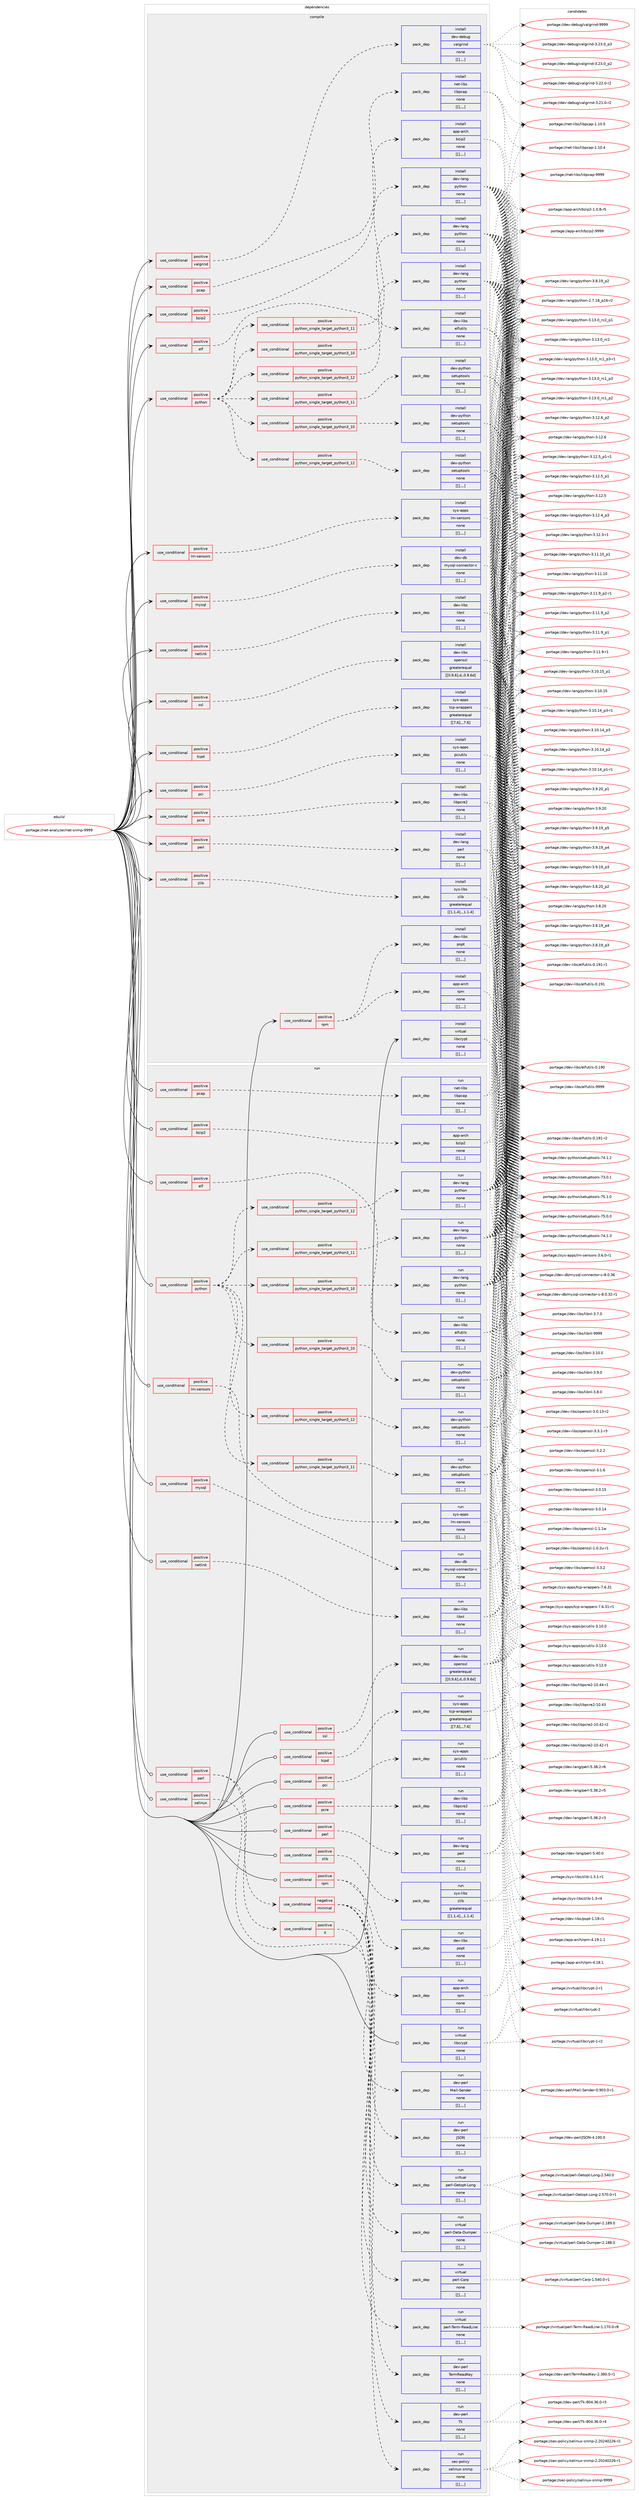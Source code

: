 digraph prolog {

# *************
# Graph options
# *************

newrank=true;
concentrate=true;
compound=true;
graph [rankdir=LR,fontname=Helvetica,fontsize=10,ranksep=1.5];#, ranksep=2.5, nodesep=0.2];
edge  [arrowhead=vee];
node  [fontname=Helvetica,fontsize=10];

# **********
# The ebuild
# **********

subgraph cluster_leftcol {
color=gray;
label=<<i>ebuild</i>>;
id [label="portage://net-analyzer/net-snmp-9999", color=red, width=4, href="../net-analyzer/net-snmp-9999.svg"];
}

# ****************
# The dependencies
# ****************

subgraph cluster_midcol {
color=gray;
label=<<i>dependencies</i>>;
subgraph cluster_compile {
fillcolor="#eeeeee";
style=filled;
label=<<i>compile</i>>;
subgraph cond47 {
dependency172 [label=<<TABLE BORDER="0" CELLBORDER="1" CELLSPACING="0" CELLPADDING="4"><TR><TD ROWSPAN="3" CELLPADDING="10">use_conditional</TD></TR><TR><TD>positive</TD></TR><TR><TD>bzip2</TD></TR></TABLE>>, shape=none, color=red];
subgraph pack124 {
dependency173 [label=<<TABLE BORDER="0" CELLBORDER="1" CELLSPACING="0" CELLPADDING="4" WIDTH="220"><TR><TD ROWSPAN="6" CELLPADDING="30">pack_dep</TD></TR><TR><TD WIDTH="110">install</TD></TR><TR><TD>app-arch</TD></TR><TR><TD>bzip2</TD></TR><TR><TD>none</TD></TR><TR><TD>[[],,,,]</TD></TR></TABLE>>, shape=none, color=blue];
}
dependency172:e -> dependency173:w [weight=20,style="dashed",arrowhead="vee"];
}
id:e -> dependency172:w [weight=20,style="solid",arrowhead="vee"];
subgraph cond48 {
dependency174 [label=<<TABLE BORDER="0" CELLBORDER="1" CELLSPACING="0" CELLPADDING="4"><TR><TD ROWSPAN="3" CELLPADDING="10">use_conditional</TD></TR><TR><TD>positive</TD></TR><TR><TD>elf</TD></TR></TABLE>>, shape=none, color=red];
subgraph pack125 {
dependency175 [label=<<TABLE BORDER="0" CELLBORDER="1" CELLSPACING="0" CELLPADDING="4" WIDTH="220"><TR><TD ROWSPAN="6" CELLPADDING="30">pack_dep</TD></TR><TR><TD WIDTH="110">install</TD></TR><TR><TD>dev-libs</TD></TR><TR><TD>elfutils</TD></TR><TR><TD>none</TD></TR><TR><TD>[[],,,,]</TD></TR></TABLE>>, shape=none, color=blue];
}
dependency174:e -> dependency175:w [weight=20,style="dashed",arrowhead="vee"];
}
id:e -> dependency174:w [weight=20,style="solid",arrowhead="vee"];
subgraph cond49 {
dependency176 [label=<<TABLE BORDER="0" CELLBORDER="1" CELLSPACING="0" CELLPADDING="4"><TR><TD ROWSPAN="3" CELLPADDING="10">use_conditional</TD></TR><TR><TD>positive</TD></TR><TR><TD>lm-sensors</TD></TR></TABLE>>, shape=none, color=red];
subgraph pack126 {
dependency177 [label=<<TABLE BORDER="0" CELLBORDER="1" CELLSPACING="0" CELLPADDING="4" WIDTH="220"><TR><TD ROWSPAN="6" CELLPADDING="30">pack_dep</TD></TR><TR><TD WIDTH="110">install</TD></TR><TR><TD>sys-apps</TD></TR><TR><TD>lm-sensors</TD></TR><TR><TD>none</TD></TR><TR><TD>[[],,,,]</TD></TR></TABLE>>, shape=none, color=blue];
}
dependency176:e -> dependency177:w [weight=20,style="dashed",arrowhead="vee"];
}
id:e -> dependency176:w [weight=20,style="solid",arrowhead="vee"];
subgraph cond50 {
dependency178 [label=<<TABLE BORDER="0" CELLBORDER="1" CELLSPACING="0" CELLPADDING="4"><TR><TD ROWSPAN="3" CELLPADDING="10">use_conditional</TD></TR><TR><TD>positive</TD></TR><TR><TD>mysql</TD></TR></TABLE>>, shape=none, color=red];
subgraph pack127 {
dependency179 [label=<<TABLE BORDER="0" CELLBORDER="1" CELLSPACING="0" CELLPADDING="4" WIDTH="220"><TR><TD ROWSPAN="6" CELLPADDING="30">pack_dep</TD></TR><TR><TD WIDTH="110">install</TD></TR><TR><TD>dev-db</TD></TR><TR><TD>mysql-connector-c</TD></TR><TR><TD>none</TD></TR><TR><TD>[[],,,,]</TD></TR></TABLE>>, shape=none, color=blue];
}
dependency178:e -> dependency179:w [weight=20,style="dashed",arrowhead="vee"];
}
id:e -> dependency178:w [weight=20,style="solid",arrowhead="vee"];
subgraph cond51 {
dependency180 [label=<<TABLE BORDER="0" CELLBORDER="1" CELLSPACING="0" CELLPADDING="4"><TR><TD ROWSPAN="3" CELLPADDING="10">use_conditional</TD></TR><TR><TD>positive</TD></TR><TR><TD>netlink</TD></TR></TABLE>>, shape=none, color=red];
subgraph pack128 {
dependency181 [label=<<TABLE BORDER="0" CELLBORDER="1" CELLSPACING="0" CELLPADDING="4" WIDTH="220"><TR><TD ROWSPAN="6" CELLPADDING="30">pack_dep</TD></TR><TR><TD WIDTH="110">install</TD></TR><TR><TD>dev-libs</TD></TR><TR><TD>libnl</TD></TR><TR><TD>none</TD></TR><TR><TD>[[],,,,]</TD></TR></TABLE>>, shape=none, color=blue];
}
dependency180:e -> dependency181:w [weight=20,style="dashed",arrowhead="vee"];
}
id:e -> dependency180:w [weight=20,style="solid",arrowhead="vee"];
subgraph cond52 {
dependency182 [label=<<TABLE BORDER="0" CELLBORDER="1" CELLSPACING="0" CELLPADDING="4"><TR><TD ROWSPAN="3" CELLPADDING="10">use_conditional</TD></TR><TR><TD>positive</TD></TR><TR><TD>pcap</TD></TR></TABLE>>, shape=none, color=red];
subgraph pack129 {
dependency183 [label=<<TABLE BORDER="0" CELLBORDER="1" CELLSPACING="0" CELLPADDING="4" WIDTH="220"><TR><TD ROWSPAN="6" CELLPADDING="30">pack_dep</TD></TR><TR><TD WIDTH="110">install</TD></TR><TR><TD>net-libs</TD></TR><TR><TD>libpcap</TD></TR><TR><TD>none</TD></TR><TR><TD>[[],,,,]</TD></TR></TABLE>>, shape=none, color=blue];
}
dependency182:e -> dependency183:w [weight=20,style="dashed",arrowhead="vee"];
}
id:e -> dependency182:w [weight=20,style="solid",arrowhead="vee"];
subgraph cond53 {
dependency184 [label=<<TABLE BORDER="0" CELLBORDER="1" CELLSPACING="0" CELLPADDING="4"><TR><TD ROWSPAN="3" CELLPADDING="10">use_conditional</TD></TR><TR><TD>positive</TD></TR><TR><TD>pci</TD></TR></TABLE>>, shape=none, color=red];
subgraph pack130 {
dependency185 [label=<<TABLE BORDER="0" CELLBORDER="1" CELLSPACING="0" CELLPADDING="4" WIDTH="220"><TR><TD ROWSPAN="6" CELLPADDING="30">pack_dep</TD></TR><TR><TD WIDTH="110">install</TD></TR><TR><TD>sys-apps</TD></TR><TR><TD>pciutils</TD></TR><TR><TD>none</TD></TR><TR><TD>[[],,,,]</TD></TR></TABLE>>, shape=none, color=blue];
}
dependency184:e -> dependency185:w [weight=20,style="dashed",arrowhead="vee"];
}
id:e -> dependency184:w [weight=20,style="solid",arrowhead="vee"];
subgraph cond54 {
dependency186 [label=<<TABLE BORDER="0" CELLBORDER="1" CELLSPACING="0" CELLPADDING="4"><TR><TD ROWSPAN="3" CELLPADDING="10">use_conditional</TD></TR><TR><TD>positive</TD></TR><TR><TD>pcre</TD></TR></TABLE>>, shape=none, color=red];
subgraph pack131 {
dependency187 [label=<<TABLE BORDER="0" CELLBORDER="1" CELLSPACING="0" CELLPADDING="4" WIDTH="220"><TR><TD ROWSPAN="6" CELLPADDING="30">pack_dep</TD></TR><TR><TD WIDTH="110">install</TD></TR><TR><TD>dev-libs</TD></TR><TR><TD>libpcre2</TD></TR><TR><TD>none</TD></TR><TR><TD>[[],,,,]</TD></TR></TABLE>>, shape=none, color=blue];
}
dependency186:e -> dependency187:w [weight=20,style="dashed",arrowhead="vee"];
}
id:e -> dependency186:w [weight=20,style="solid",arrowhead="vee"];
subgraph cond55 {
dependency188 [label=<<TABLE BORDER="0" CELLBORDER="1" CELLSPACING="0" CELLPADDING="4"><TR><TD ROWSPAN="3" CELLPADDING="10">use_conditional</TD></TR><TR><TD>positive</TD></TR><TR><TD>perl</TD></TR></TABLE>>, shape=none, color=red];
subgraph pack132 {
dependency189 [label=<<TABLE BORDER="0" CELLBORDER="1" CELLSPACING="0" CELLPADDING="4" WIDTH="220"><TR><TD ROWSPAN="6" CELLPADDING="30">pack_dep</TD></TR><TR><TD WIDTH="110">install</TD></TR><TR><TD>dev-lang</TD></TR><TR><TD>perl</TD></TR><TR><TD>none</TD></TR><TR><TD>[[],,,,]</TD></TR></TABLE>>, shape=none, color=blue];
}
dependency188:e -> dependency189:w [weight=20,style="dashed",arrowhead="vee"];
}
id:e -> dependency188:w [weight=20,style="solid",arrowhead="vee"];
subgraph cond56 {
dependency190 [label=<<TABLE BORDER="0" CELLBORDER="1" CELLSPACING="0" CELLPADDING="4"><TR><TD ROWSPAN="3" CELLPADDING="10">use_conditional</TD></TR><TR><TD>positive</TD></TR><TR><TD>python</TD></TR></TABLE>>, shape=none, color=red];
subgraph cond57 {
dependency191 [label=<<TABLE BORDER="0" CELLBORDER="1" CELLSPACING="0" CELLPADDING="4"><TR><TD ROWSPAN="3" CELLPADDING="10">use_conditional</TD></TR><TR><TD>positive</TD></TR><TR><TD>python_single_target_python3_10</TD></TR></TABLE>>, shape=none, color=red];
subgraph pack133 {
dependency192 [label=<<TABLE BORDER="0" CELLBORDER="1" CELLSPACING="0" CELLPADDING="4" WIDTH="220"><TR><TD ROWSPAN="6" CELLPADDING="30">pack_dep</TD></TR><TR><TD WIDTH="110">install</TD></TR><TR><TD>dev-python</TD></TR><TR><TD>setuptools</TD></TR><TR><TD>none</TD></TR><TR><TD>[[],,,,]</TD></TR></TABLE>>, shape=none, color=blue];
}
dependency191:e -> dependency192:w [weight=20,style="dashed",arrowhead="vee"];
}
dependency190:e -> dependency191:w [weight=20,style="dashed",arrowhead="vee"];
subgraph cond58 {
dependency193 [label=<<TABLE BORDER="0" CELLBORDER="1" CELLSPACING="0" CELLPADDING="4"><TR><TD ROWSPAN="3" CELLPADDING="10">use_conditional</TD></TR><TR><TD>positive</TD></TR><TR><TD>python_single_target_python3_11</TD></TR></TABLE>>, shape=none, color=red];
subgraph pack134 {
dependency194 [label=<<TABLE BORDER="0" CELLBORDER="1" CELLSPACING="0" CELLPADDING="4" WIDTH="220"><TR><TD ROWSPAN="6" CELLPADDING="30">pack_dep</TD></TR><TR><TD WIDTH="110">install</TD></TR><TR><TD>dev-python</TD></TR><TR><TD>setuptools</TD></TR><TR><TD>none</TD></TR><TR><TD>[[],,,,]</TD></TR></TABLE>>, shape=none, color=blue];
}
dependency193:e -> dependency194:w [weight=20,style="dashed",arrowhead="vee"];
}
dependency190:e -> dependency193:w [weight=20,style="dashed",arrowhead="vee"];
subgraph cond59 {
dependency195 [label=<<TABLE BORDER="0" CELLBORDER="1" CELLSPACING="0" CELLPADDING="4"><TR><TD ROWSPAN="3" CELLPADDING="10">use_conditional</TD></TR><TR><TD>positive</TD></TR><TR><TD>python_single_target_python3_12</TD></TR></TABLE>>, shape=none, color=red];
subgraph pack135 {
dependency196 [label=<<TABLE BORDER="0" CELLBORDER="1" CELLSPACING="0" CELLPADDING="4" WIDTH="220"><TR><TD ROWSPAN="6" CELLPADDING="30">pack_dep</TD></TR><TR><TD WIDTH="110">install</TD></TR><TR><TD>dev-python</TD></TR><TR><TD>setuptools</TD></TR><TR><TD>none</TD></TR><TR><TD>[[],,,,]</TD></TR></TABLE>>, shape=none, color=blue];
}
dependency195:e -> dependency196:w [weight=20,style="dashed",arrowhead="vee"];
}
dependency190:e -> dependency195:w [weight=20,style="dashed",arrowhead="vee"];
subgraph cond60 {
dependency197 [label=<<TABLE BORDER="0" CELLBORDER="1" CELLSPACING="0" CELLPADDING="4"><TR><TD ROWSPAN="3" CELLPADDING="10">use_conditional</TD></TR><TR><TD>positive</TD></TR><TR><TD>python_single_target_python3_10</TD></TR></TABLE>>, shape=none, color=red];
subgraph pack136 {
dependency198 [label=<<TABLE BORDER="0" CELLBORDER="1" CELLSPACING="0" CELLPADDING="4" WIDTH="220"><TR><TD ROWSPAN="6" CELLPADDING="30">pack_dep</TD></TR><TR><TD WIDTH="110">install</TD></TR><TR><TD>dev-lang</TD></TR><TR><TD>python</TD></TR><TR><TD>none</TD></TR><TR><TD>[[],,,,]</TD></TR></TABLE>>, shape=none, color=blue];
}
dependency197:e -> dependency198:w [weight=20,style="dashed",arrowhead="vee"];
}
dependency190:e -> dependency197:w [weight=20,style="dashed",arrowhead="vee"];
subgraph cond61 {
dependency199 [label=<<TABLE BORDER="0" CELLBORDER="1" CELLSPACING="0" CELLPADDING="4"><TR><TD ROWSPAN="3" CELLPADDING="10">use_conditional</TD></TR><TR><TD>positive</TD></TR><TR><TD>python_single_target_python3_11</TD></TR></TABLE>>, shape=none, color=red];
subgraph pack137 {
dependency200 [label=<<TABLE BORDER="0" CELLBORDER="1" CELLSPACING="0" CELLPADDING="4" WIDTH="220"><TR><TD ROWSPAN="6" CELLPADDING="30">pack_dep</TD></TR><TR><TD WIDTH="110">install</TD></TR><TR><TD>dev-lang</TD></TR><TR><TD>python</TD></TR><TR><TD>none</TD></TR><TR><TD>[[],,,,]</TD></TR></TABLE>>, shape=none, color=blue];
}
dependency199:e -> dependency200:w [weight=20,style="dashed",arrowhead="vee"];
}
dependency190:e -> dependency199:w [weight=20,style="dashed",arrowhead="vee"];
subgraph cond62 {
dependency201 [label=<<TABLE BORDER="0" CELLBORDER="1" CELLSPACING="0" CELLPADDING="4"><TR><TD ROWSPAN="3" CELLPADDING="10">use_conditional</TD></TR><TR><TD>positive</TD></TR><TR><TD>python_single_target_python3_12</TD></TR></TABLE>>, shape=none, color=red];
subgraph pack138 {
dependency202 [label=<<TABLE BORDER="0" CELLBORDER="1" CELLSPACING="0" CELLPADDING="4" WIDTH="220"><TR><TD ROWSPAN="6" CELLPADDING="30">pack_dep</TD></TR><TR><TD WIDTH="110">install</TD></TR><TR><TD>dev-lang</TD></TR><TR><TD>python</TD></TR><TR><TD>none</TD></TR><TR><TD>[[],,,,]</TD></TR></TABLE>>, shape=none, color=blue];
}
dependency201:e -> dependency202:w [weight=20,style="dashed",arrowhead="vee"];
}
dependency190:e -> dependency201:w [weight=20,style="dashed",arrowhead="vee"];
}
id:e -> dependency190:w [weight=20,style="solid",arrowhead="vee"];
subgraph cond63 {
dependency203 [label=<<TABLE BORDER="0" CELLBORDER="1" CELLSPACING="0" CELLPADDING="4"><TR><TD ROWSPAN="3" CELLPADDING="10">use_conditional</TD></TR><TR><TD>positive</TD></TR><TR><TD>rpm</TD></TR></TABLE>>, shape=none, color=red];
subgraph pack139 {
dependency204 [label=<<TABLE BORDER="0" CELLBORDER="1" CELLSPACING="0" CELLPADDING="4" WIDTH="220"><TR><TD ROWSPAN="6" CELLPADDING="30">pack_dep</TD></TR><TR><TD WIDTH="110">install</TD></TR><TR><TD>app-arch</TD></TR><TR><TD>rpm</TD></TR><TR><TD>none</TD></TR><TR><TD>[[],,,,]</TD></TR></TABLE>>, shape=none, color=blue];
}
dependency203:e -> dependency204:w [weight=20,style="dashed",arrowhead="vee"];
subgraph pack140 {
dependency205 [label=<<TABLE BORDER="0" CELLBORDER="1" CELLSPACING="0" CELLPADDING="4" WIDTH="220"><TR><TD ROWSPAN="6" CELLPADDING="30">pack_dep</TD></TR><TR><TD WIDTH="110">install</TD></TR><TR><TD>dev-libs</TD></TR><TR><TD>popt</TD></TR><TR><TD>none</TD></TR><TR><TD>[[],,,,]</TD></TR></TABLE>>, shape=none, color=blue];
}
dependency203:e -> dependency205:w [weight=20,style="dashed",arrowhead="vee"];
}
id:e -> dependency203:w [weight=20,style="solid",arrowhead="vee"];
subgraph cond64 {
dependency206 [label=<<TABLE BORDER="0" CELLBORDER="1" CELLSPACING="0" CELLPADDING="4"><TR><TD ROWSPAN="3" CELLPADDING="10">use_conditional</TD></TR><TR><TD>positive</TD></TR><TR><TD>ssl</TD></TR></TABLE>>, shape=none, color=red];
subgraph pack141 {
dependency207 [label=<<TABLE BORDER="0" CELLBORDER="1" CELLSPACING="0" CELLPADDING="4" WIDTH="220"><TR><TD ROWSPAN="6" CELLPADDING="30">pack_dep</TD></TR><TR><TD WIDTH="110">install</TD></TR><TR><TD>dev-libs</TD></TR><TR><TD>openssl</TD></TR><TR><TD>greaterequal</TD></TR><TR><TD>[[0,9,6],d,,0.9.6d]</TD></TR></TABLE>>, shape=none, color=blue];
}
dependency206:e -> dependency207:w [weight=20,style="dashed",arrowhead="vee"];
}
id:e -> dependency206:w [weight=20,style="solid",arrowhead="vee"];
subgraph cond65 {
dependency208 [label=<<TABLE BORDER="0" CELLBORDER="1" CELLSPACING="0" CELLPADDING="4"><TR><TD ROWSPAN="3" CELLPADDING="10">use_conditional</TD></TR><TR><TD>positive</TD></TR><TR><TD>tcpd</TD></TR></TABLE>>, shape=none, color=red];
subgraph pack142 {
dependency209 [label=<<TABLE BORDER="0" CELLBORDER="1" CELLSPACING="0" CELLPADDING="4" WIDTH="220"><TR><TD ROWSPAN="6" CELLPADDING="30">pack_dep</TD></TR><TR><TD WIDTH="110">install</TD></TR><TR><TD>sys-apps</TD></TR><TR><TD>tcp-wrappers</TD></TR><TR><TD>greaterequal</TD></TR><TR><TD>[[7,6],,,7.6]</TD></TR></TABLE>>, shape=none, color=blue];
}
dependency208:e -> dependency209:w [weight=20,style="dashed",arrowhead="vee"];
}
id:e -> dependency208:w [weight=20,style="solid",arrowhead="vee"];
subgraph cond66 {
dependency210 [label=<<TABLE BORDER="0" CELLBORDER="1" CELLSPACING="0" CELLPADDING="4"><TR><TD ROWSPAN="3" CELLPADDING="10">use_conditional</TD></TR><TR><TD>positive</TD></TR><TR><TD>valgrind</TD></TR></TABLE>>, shape=none, color=red];
subgraph pack143 {
dependency211 [label=<<TABLE BORDER="0" CELLBORDER="1" CELLSPACING="0" CELLPADDING="4" WIDTH="220"><TR><TD ROWSPAN="6" CELLPADDING="30">pack_dep</TD></TR><TR><TD WIDTH="110">install</TD></TR><TR><TD>dev-debug</TD></TR><TR><TD>valgrind</TD></TR><TR><TD>none</TD></TR><TR><TD>[[],,,,]</TD></TR></TABLE>>, shape=none, color=blue];
}
dependency210:e -> dependency211:w [weight=20,style="dashed",arrowhead="vee"];
}
id:e -> dependency210:w [weight=20,style="solid",arrowhead="vee"];
subgraph cond67 {
dependency212 [label=<<TABLE BORDER="0" CELLBORDER="1" CELLSPACING="0" CELLPADDING="4"><TR><TD ROWSPAN="3" CELLPADDING="10">use_conditional</TD></TR><TR><TD>positive</TD></TR><TR><TD>zlib</TD></TR></TABLE>>, shape=none, color=red];
subgraph pack144 {
dependency213 [label=<<TABLE BORDER="0" CELLBORDER="1" CELLSPACING="0" CELLPADDING="4" WIDTH="220"><TR><TD ROWSPAN="6" CELLPADDING="30">pack_dep</TD></TR><TR><TD WIDTH="110">install</TD></TR><TR><TD>sys-libs</TD></TR><TR><TD>zlib</TD></TR><TR><TD>greaterequal</TD></TR><TR><TD>[[1,1,4],,,1.1.4]</TD></TR></TABLE>>, shape=none, color=blue];
}
dependency212:e -> dependency213:w [weight=20,style="dashed",arrowhead="vee"];
}
id:e -> dependency212:w [weight=20,style="solid",arrowhead="vee"];
subgraph pack145 {
dependency214 [label=<<TABLE BORDER="0" CELLBORDER="1" CELLSPACING="0" CELLPADDING="4" WIDTH="220"><TR><TD ROWSPAN="6" CELLPADDING="30">pack_dep</TD></TR><TR><TD WIDTH="110">install</TD></TR><TR><TD>virtual</TD></TR><TR><TD>libcrypt</TD></TR><TR><TD>none</TD></TR><TR><TD>[[],,,,]</TD></TR></TABLE>>, shape=none, color=blue];
}
id:e -> dependency214:w [weight=20,style="solid",arrowhead="vee"];
}
subgraph cluster_compileandrun {
fillcolor="#eeeeee";
style=filled;
label=<<i>compile and run</i>>;
}
subgraph cluster_run {
fillcolor="#eeeeee";
style=filled;
label=<<i>run</i>>;
subgraph cond68 {
dependency215 [label=<<TABLE BORDER="0" CELLBORDER="1" CELLSPACING="0" CELLPADDING="4"><TR><TD ROWSPAN="3" CELLPADDING="10">use_conditional</TD></TR><TR><TD>positive</TD></TR><TR><TD>bzip2</TD></TR></TABLE>>, shape=none, color=red];
subgraph pack146 {
dependency216 [label=<<TABLE BORDER="0" CELLBORDER="1" CELLSPACING="0" CELLPADDING="4" WIDTH="220"><TR><TD ROWSPAN="6" CELLPADDING="30">pack_dep</TD></TR><TR><TD WIDTH="110">run</TD></TR><TR><TD>app-arch</TD></TR><TR><TD>bzip2</TD></TR><TR><TD>none</TD></TR><TR><TD>[[],,,,]</TD></TR></TABLE>>, shape=none, color=blue];
}
dependency215:e -> dependency216:w [weight=20,style="dashed",arrowhead="vee"];
}
id:e -> dependency215:w [weight=20,style="solid",arrowhead="odot"];
subgraph cond69 {
dependency217 [label=<<TABLE BORDER="0" CELLBORDER="1" CELLSPACING="0" CELLPADDING="4"><TR><TD ROWSPAN="3" CELLPADDING="10">use_conditional</TD></TR><TR><TD>positive</TD></TR><TR><TD>elf</TD></TR></TABLE>>, shape=none, color=red];
subgraph pack147 {
dependency218 [label=<<TABLE BORDER="0" CELLBORDER="1" CELLSPACING="0" CELLPADDING="4" WIDTH="220"><TR><TD ROWSPAN="6" CELLPADDING="30">pack_dep</TD></TR><TR><TD WIDTH="110">run</TD></TR><TR><TD>dev-libs</TD></TR><TR><TD>elfutils</TD></TR><TR><TD>none</TD></TR><TR><TD>[[],,,,]</TD></TR></TABLE>>, shape=none, color=blue];
}
dependency217:e -> dependency218:w [weight=20,style="dashed",arrowhead="vee"];
}
id:e -> dependency217:w [weight=20,style="solid",arrowhead="odot"];
subgraph cond70 {
dependency219 [label=<<TABLE BORDER="0" CELLBORDER="1" CELLSPACING="0" CELLPADDING="4"><TR><TD ROWSPAN="3" CELLPADDING="10">use_conditional</TD></TR><TR><TD>positive</TD></TR><TR><TD>lm-sensors</TD></TR></TABLE>>, shape=none, color=red];
subgraph pack148 {
dependency220 [label=<<TABLE BORDER="0" CELLBORDER="1" CELLSPACING="0" CELLPADDING="4" WIDTH="220"><TR><TD ROWSPAN="6" CELLPADDING="30">pack_dep</TD></TR><TR><TD WIDTH="110">run</TD></TR><TR><TD>sys-apps</TD></TR><TR><TD>lm-sensors</TD></TR><TR><TD>none</TD></TR><TR><TD>[[],,,,]</TD></TR></TABLE>>, shape=none, color=blue];
}
dependency219:e -> dependency220:w [weight=20,style="dashed",arrowhead="vee"];
}
id:e -> dependency219:w [weight=20,style="solid",arrowhead="odot"];
subgraph cond71 {
dependency221 [label=<<TABLE BORDER="0" CELLBORDER="1" CELLSPACING="0" CELLPADDING="4"><TR><TD ROWSPAN="3" CELLPADDING="10">use_conditional</TD></TR><TR><TD>positive</TD></TR><TR><TD>mysql</TD></TR></TABLE>>, shape=none, color=red];
subgraph pack149 {
dependency222 [label=<<TABLE BORDER="0" CELLBORDER="1" CELLSPACING="0" CELLPADDING="4" WIDTH="220"><TR><TD ROWSPAN="6" CELLPADDING="30">pack_dep</TD></TR><TR><TD WIDTH="110">run</TD></TR><TR><TD>dev-db</TD></TR><TR><TD>mysql-connector-c</TD></TR><TR><TD>none</TD></TR><TR><TD>[[],,,,]</TD></TR></TABLE>>, shape=none, color=blue];
}
dependency221:e -> dependency222:w [weight=20,style="dashed",arrowhead="vee"];
}
id:e -> dependency221:w [weight=20,style="solid",arrowhead="odot"];
subgraph cond72 {
dependency223 [label=<<TABLE BORDER="0" CELLBORDER="1" CELLSPACING="0" CELLPADDING="4"><TR><TD ROWSPAN="3" CELLPADDING="10">use_conditional</TD></TR><TR><TD>positive</TD></TR><TR><TD>netlink</TD></TR></TABLE>>, shape=none, color=red];
subgraph pack150 {
dependency224 [label=<<TABLE BORDER="0" CELLBORDER="1" CELLSPACING="0" CELLPADDING="4" WIDTH="220"><TR><TD ROWSPAN="6" CELLPADDING="30">pack_dep</TD></TR><TR><TD WIDTH="110">run</TD></TR><TR><TD>dev-libs</TD></TR><TR><TD>libnl</TD></TR><TR><TD>none</TD></TR><TR><TD>[[],,,,]</TD></TR></TABLE>>, shape=none, color=blue];
}
dependency223:e -> dependency224:w [weight=20,style="dashed",arrowhead="vee"];
}
id:e -> dependency223:w [weight=20,style="solid",arrowhead="odot"];
subgraph cond73 {
dependency225 [label=<<TABLE BORDER="0" CELLBORDER="1" CELLSPACING="0" CELLPADDING="4"><TR><TD ROWSPAN="3" CELLPADDING="10">use_conditional</TD></TR><TR><TD>positive</TD></TR><TR><TD>pcap</TD></TR></TABLE>>, shape=none, color=red];
subgraph pack151 {
dependency226 [label=<<TABLE BORDER="0" CELLBORDER="1" CELLSPACING="0" CELLPADDING="4" WIDTH="220"><TR><TD ROWSPAN="6" CELLPADDING="30">pack_dep</TD></TR><TR><TD WIDTH="110">run</TD></TR><TR><TD>net-libs</TD></TR><TR><TD>libpcap</TD></TR><TR><TD>none</TD></TR><TR><TD>[[],,,,]</TD></TR></TABLE>>, shape=none, color=blue];
}
dependency225:e -> dependency226:w [weight=20,style="dashed",arrowhead="vee"];
}
id:e -> dependency225:w [weight=20,style="solid",arrowhead="odot"];
subgraph cond74 {
dependency227 [label=<<TABLE BORDER="0" CELLBORDER="1" CELLSPACING="0" CELLPADDING="4"><TR><TD ROWSPAN="3" CELLPADDING="10">use_conditional</TD></TR><TR><TD>positive</TD></TR><TR><TD>pci</TD></TR></TABLE>>, shape=none, color=red];
subgraph pack152 {
dependency228 [label=<<TABLE BORDER="0" CELLBORDER="1" CELLSPACING="0" CELLPADDING="4" WIDTH="220"><TR><TD ROWSPAN="6" CELLPADDING="30">pack_dep</TD></TR><TR><TD WIDTH="110">run</TD></TR><TR><TD>sys-apps</TD></TR><TR><TD>pciutils</TD></TR><TR><TD>none</TD></TR><TR><TD>[[],,,,]</TD></TR></TABLE>>, shape=none, color=blue];
}
dependency227:e -> dependency228:w [weight=20,style="dashed",arrowhead="vee"];
}
id:e -> dependency227:w [weight=20,style="solid",arrowhead="odot"];
subgraph cond75 {
dependency229 [label=<<TABLE BORDER="0" CELLBORDER="1" CELLSPACING="0" CELLPADDING="4"><TR><TD ROWSPAN="3" CELLPADDING="10">use_conditional</TD></TR><TR><TD>positive</TD></TR><TR><TD>pcre</TD></TR></TABLE>>, shape=none, color=red];
subgraph pack153 {
dependency230 [label=<<TABLE BORDER="0" CELLBORDER="1" CELLSPACING="0" CELLPADDING="4" WIDTH="220"><TR><TD ROWSPAN="6" CELLPADDING="30">pack_dep</TD></TR><TR><TD WIDTH="110">run</TD></TR><TR><TD>dev-libs</TD></TR><TR><TD>libpcre2</TD></TR><TR><TD>none</TD></TR><TR><TD>[[],,,,]</TD></TR></TABLE>>, shape=none, color=blue];
}
dependency229:e -> dependency230:w [weight=20,style="dashed",arrowhead="vee"];
}
id:e -> dependency229:w [weight=20,style="solid",arrowhead="odot"];
subgraph cond76 {
dependency231 [label=<<TABLE BORDER="0" CELLBORDER="1" CELLSPACING="0" CELLPADDING="4"><TR><TD ROWSPAN="3" CELLPADDING="10">use_conditional</TD></TR><TR><TD>positive</TD></TR><TR><TD>perl</TD></TR></TABLE>>, shape=none, color=red];
subgraph cond77 {
dependency232 [label=<<TABLE BORDER="0" CELLBORDER="1" CELLSPACING="0" CELLPADDING="4"><TR><TD ROWSPAN="3" CELLPADDING="10">use_conditional</TD></TR><TR><TD>positive</TD></TR><TR><TD>X</TD></TR></TABLE>>, shape=none, color=red];
subgraph pack154 {
dependency233 [label=<<TABLE BORDER="0" CELLBORDER="1" CELLSPACING="0" CELLPADDING="4" WIDTH="220"><TR><TD ROWSPAN="6" CELLPADDING="30">pack_dep</TD></TR><TR><TD WIDTH="110">run</TD></TR><TR><TD>dev-perl</TD></TR><TR><TD>Tk</TD></TR><TR><TD>none</TD></TR><TR><TD>[[],,,,]</TD></TR></TABLE>>, shape=none, color=blue];
}
dependency232:e -> dependency233:w [weight=20,style="dashed",arrowhead="vee"];
}
dependency231:e -> dependency232:w [weight=20,style="dashed",arrowhead="vee"];
subgraph cond78 {
dependency234 [label=<<TABLE BORDER="0" CELLBORDER="1" CELLSPACING="0" CELLPADDING="4"><TR><TD ROWSPAN="3" CELLPADDING="10">use_conditional</TD></TR><TR><TD>negative</TD></TR><TR><TD>minimal</TD></TR></TABLE>>, shape=none, color=red];
subgraph pack155 {
dependency235 [label=<<TABLE BORDER="0" CELLBORDER="1" CELLSPACING="0" CELLPADDING="4" WIDTH="220"><TR><TD ROWSPAN="6" CELLPADDING="30">pack_dep</TD></TR><TR><TD WIDTH="110">run</TD></TR><TR><TD>virtual</TD></TR><TR><TD>perl-Carp</TD></TR><TR><TD>none</TD></TR><TR><TD>[[],,,,]</TD></TR></TABLE>>, shape=none, color=blue];
}
dependency234:e -> dependency235:w [weight=20,style="dashed",arrowhead="vee"];
subgraph pack156 {
dependency236 [label=<<TABLE BORDER="0" CELLBORDER="1" CELLSPACING="0" CELLPADDING="4" WIDTH="220"><TR><TD ROWSPAN="6" CELLPADDING="30">pack_dep</TD></TR><TR><TD WIDTH="110">run</TD></TR><TR><TD>virtual</TD></TR><TR><TD>perl-Data-Dumper</TD></TR><TR><TD>none</TD></TR><TR><TD>[[],,,,]</TD></TR></TABLE>>, shape=none, color=blue];
}
dependency234:e -> dependency236:w [weight=20,style="dashed",arrowhead="vee"];
subgraph pack157 {
dependency237 [label=<<TABLE BORDER="0" CELLBORDER="1" CELLSPACING="0" CELLPADDING="4" WIDTH="220"><TR><TD ROWSPAN="6" CELLPADDING="30">pack_dep</TD></TR><TR><TD WIDTH="110">run</TD></TR><TR><TD>virtual</TD></TR><TR><TD>perl-Getopt-Long</TD></TR><TR><TD>none</TD></TR><TR><TD>[[],,,,]</TD></TR></TABLE>>, shape=none, color=blue];
}
dependency234:e -> dependency237:w [weight=20,style="dashed",arrowhead="vee"];
subgraph pack158 {
dependency238 [label=<<TABLE BORDER="0" CELLBORDER="1" CELLSPACING="0" CELLPADDING="4" WIDTH="220"><TR><TD ROWSPAN="6" CELLPADDING="30">pack_dep</TD></TR><TR><TD WIDTH="110">run</TD></TR><TR><TD>dev-perl</TD></TR><TR><TD>JSON</TD></TR><TR><TD>none</TD></TR><TR><TD>[[],,,,]</TD></TR></TABLE>>, shape=none, color=blue];
}
dependency234:e -> dependency238:w [weight=20,style="dashed",arrowhead="vee"];
subgraph pack159 {
dependency239 [label=<<TABLE BORDER="0" CELLBORDER="1" CELLSPACING="0" CELLPADDING="4" WIDTH="220"><TR><TD ROWSPAN="6" CELLPADDING="30">pack_dep</TD></TR><TR><TD WIDTH="110">run</TD></TR><TR><TD>dev-perl</TD></TR><TR><TD>Mail-Sender</TD></TR><TR><TD>none</TD></TR><TR><TD>[[],,,,]</TD></TR></TABLE>>, shape=none, color=blue];
}
dependency234:e -> dependency239:w [weight=20,style="dashed",arrowhead="vee"];
subgraph pack160 {
dependency240 [label=<<TABLE BORDER="0" CELLBORDER="1" CELLSPACING="0" CELLPADDING="4" WIDTH="220"><TR><TD ROWSPAN="6" CELLPADDING="30">pack_dep</TD></TR><TR><TD WIDTH="110">run</TD></TR><TR><TD>dev-perl</TD></TR><TR><TD>TermReadKey</TD></TR><TR><TD>none</TD></TR><TR><TD>[[],,,,]</TD></TR></TABLE>>, shape=none, color=blue];
}
dependency234:e -> dependency240:w [weight=20,style="dashed",arrowhead="vee"];
subgraph pack161 {
dependency241 [label=<<TABLE BORDER="0" CELLBORDER="1" CELLSPACING="0" CELLPADDING="4" WIDTH="220"><TR><TD ROWSPAN="6" CELLPADDING="30">pack_dep</TD></TR><TR><TD WIDTH="110">run</TD></TR><TR><TD>virtual</TD></TR><TR><TD>perl-Term-ReadLine</TD></TR><TR><TD>none</TD></TR><TR><TD>[[],,,,]</TD></TR></TABLE>>, shape=none, color=blue];
}
dependency234:e -> dependency241:w [weight=20,style="dashed",arrowhead="vee"];
}
dependency231:e -> dependency234:w [weight=20,style="dashed",arrowhead="vee"];
}
id:e -> dependency231:w [weight=20,style="solid",arrowhead="odot"];
subgraph cond79 {
dependency242 [label=<<TABLE BORDER="0" CELLBORDER="1" CELLSPACING="0" CELLPADDING="4"><TR><TD ROWSPAN="3" CELLPADDING="10">use_conditional</TD></TR><TR><TD>positive</TD></TR><TR><TD>perl</TD></TR></TABLE>>, shape=none, color=red];
subgraph pack162 {
dependency243 [label=<<TABLE BORDER="0" CELLBORDER="1" CELLSPACING="0" CELLPADDING="4" WIDTH="220"><TR><TD ROWSPAN="6" CELLPADDING="30">pack_dep</TD></TR><TR><TD WIDTH="110">run</TD></TR><TR><TD>dev-lang</TD></TR><TR><TD>perl</TD></TR><TR><TD>none</TD></TR><TR><TD>[[],,,,]</TD></TR></TABLE>>, shape=none, color=blue];
}
dependency242:e -> dependency243:w [weight=20,style="dashed",arrowhead="vee"];
}
id:e -> dependency242:w [weight=20,style="solid",arrowhead="odot"];
subgraph cond80 {
dependency244 [label=<<TABLE BORDER="0" CELLBORDER="1" CELLSPACING="0" CELLPADDING="4"><TR><TD ROWSPAN="3" CELLPADDING="10">use_conditional</TD></TR><TR><TD>positive</TD></TR><TR><TD>python</TD></TR></TABLE>>, shape=none, color=red];
subgraph cond81 {
dependency245 [label=<<TABLE BORDER="0" CELLBORDER="1" CELLSPACING="0" CELLPADDING="4"><TR><TD ROWSPAN="3" CELLPADDING="10">use_conditional</TD></TR><TR><TD>positive</TD></TR><TR><TD>python_single_target_python3_10</TD></TR></TABLE>>, shape=none, color=red];
subgraph pack163 {
dependency246 [label=<<TABLE BORDER="0" CELLBORDER="1" CELLSPACING="0" CELLPADDING="4" WIDTH="220"><TR><TD ROWSPAN="6" CELLPADDING="30">pack_dep</TD></TR><TR><TD WIDTH="110">run</TD></TR><TR><TD>dev-python</TD></TR><TR><TD>setuptools</TD></TR><TR><TD>none</TD></TR><TR><TD>[[],,,,]</TD></TR></TABLE>>, shape=none, color=blue];
}
dependency245:e -> dependency246:w [weight=20,style="dashed",arrowhead="vee"];
}
dependency244:e -> dependency245:w [weight=20,style="dashed",arrowhead="vee"];
subgraph cond82 {
dependency247 [label=<<TABLE BORDER="0" CELLBORDER="1" CELLSPACING="0" CELLPADDING="4"><TR><TD ROWSPAN="3" CELLPADDING="10">use_conditional</TD></TR><TR><TD>positive</TD></TR><TR><TD>python_single_target_python3_11</TD></TR></TABLE>>, shape=none, color=red];
subgraph pack164 {
dependency248 [label=<<TABLE BORDER="0" CELLBORDER="1" CELLSPACING="0" CELLPADDING="4" WIDTH="220"><TR><TD ROWSPAN="6" CELLPADDING="30">pack_dep</TD></TR><TR><TD WIDTH="110">run</TD></TR><TR><TD>dev-python</TD></TR><TR><TD>setuptools</TD></TR><TR><TD>none</TD></TR><TR><TD>[[],,,,]</TD></TR></TABLE>>, shape=none, color=blue];
}
dependency247:e -> dependency248:w [weight=20,style="dashed",arrowhead="vee"];
}
dependency244:e -> dependency247:w [weight=20,style="dashed",arrowhead="vee"];
subgraph cond83 {
dependency249 [label=<<TABLE BORDER="0" CELLBORDER="1" CELLSPACING="0" CELLPADDING="4"><TR><TD ROWSPAN="3" CELLPADDING="10">use_conditional</TD></TR><TR><TD>positive</TD></TR><TR><TD>python_single_target_python3_12</TD></TR></TABLE>>, shape=none, color=red];
subgraph pack165 {
dependency250 [label=<<TABLE BORDER="0" CELLBORDER="1" CELLSPACING="0" CELLPADDING="4" WIDTH="220"><TR><TD ROWSPAN="6" CELLPADDING="30">pack_dep</TD></TR><TR><TD WIDTH="110">run</TD></TR><TR><TD>dev-python</TD></TR><TR><TD>setuptools</TD></TR><TR><TD>none</TD></TR><TR><TD>[[],,,,]</TD></TR></TABLE>>, shape=none, color=blue];
}
dependency249:e -> dependency250:w [weight=20,style="dashed",arrowhead="vee"];
}
dependency244:e -> dependency249:w [weight=20,style="dashed",arrowhead="vee"];
subgraph cond84 {
dependency251 [label=<<TABLE BORDER="0" CELLBORDER="1" CELLSPACING="0" CELLPADDING="4"><TR><TD ROWSPAN="3" CELLPADDING="10">use_conditional</TD></TR><TR><TD>positive</TD></TR><TR><TD>python_single_target_python3_10</TD></TR></TABLE>>, shape=none, color=red];
subgraph pack166 {
dependency252 [label=<<TABLE BORDER="0" CELLBORDER="1" CELLSPACING="0" CELLPADDING="4" WIDTH="220"><TR><TD ROWSPAN="6" CELLPADDING="30">pack_dep</TD></TR><TR><TD WIDTH="110">run</TD></TR><TR><TD>dev-lang</TD></TR><TR><TD>python</TD></TR><TR><TD>none</TD></TR><TR><TD>[[],,,,]</TD></TR></TABLE>>, shape=none, color=blue];
}
dependency251:e -> dependency252:w [weight=20,style="dashed",arrowhead="vee"];
}
dependency244:e -> dependency251:w [weight=20,style="dashed",arrowhead="vee"];
subgraph cond85 {
dependency253 [label=<<TABLE BORDER="0" CELLBORDER="1" CELLSPACING="0" CELLPADDING="4"><TR><TD ROWSPAN="3" CELLPADDING="10">use_conditional</TD></TR><TR><TD>positive</TD></TR><TR><TD>python_single_target_python3_11</TD></TR></TABLE>>, shape=none, color=red];
subgraph pack167 {
dependency254 [label=<<TABLE BORDER="0" CELLBORDER="1" CELLSPACING="0" CELLPADDING="4" WIDTH="220"><TR><TD ROWSPAN="6" CELLPADDING="30">pack_dep</TD></TR><TR><TD WIDTH="110">run</TD></TR><TR><TD>dev-lang</TD></TR><TR><TD>python</TD></TR><TR><TD>none</TD></TR><TR><TD>[[],,,,]</TD></TR></TABLE>>, shape=none, color=blue];
}
dependency253:e -> dependency254:w [weight=20,style="dashed",arrowhead="vee"];
}
dependency244:e -> dependency253:w [weight=20,style="dashed",arrowhead="vee"];
subgraph cond86 {
dependency255 [label=<<TABLE BORDER="0" CELLBORDER="1" CELLSPACING="0" CELLPADDING="4"><TR><TD ROWSPAN="3" CELLPADDING="10">use_conditional</TD></TR><TR><TD>positive</TD></TR><TR><TD>python_single_target_python3_12</TD></TR></TABLE>>, shape=none, color=red];
subgraph pack168 {
dependency256 [label=<<TABLE BORDER="0" CELLBORDER="1" CELLSPACING="0" CELLPADDING="4" WIDTH="220"><TR><TD ROWSPAN="6" CELLPADDING="30">pack_dep</TD></TR><TR><TD WIDTH="110">run</TD></TR><TR><TD>dev-lang</TD></TR><TR><TD>python</TD></TR><TR><TD>none</TD></TR><TR><TD>[[],,,,]</TD></TR></TABLE>>, shape=none, color=blue];
}
dependency255:e -> dependency256:w [weight=20,style="dashed",arrowhead="vee"];
}
dependency244:e -> dependency255:w [weight=20,style="dashed",arrowhead="vee"];
}
id:e -> dependency244:w [weight=20,style="solid",arrowhead="odot"];
subgraph cond87 {
dependency257 [label=<<TABLE BORDER="0" CELLBORDER="1" CELLSPACING="0" CELLPADDING="4"><TR><TD ROWSPAN="3" CELLPADDING="10">use_conditional</TD></TR><TR><TD>positive</TD></TR><TR><TD>rpm</TD></TR></TABLE>>, shape=none, color=red];
subgraph pack169 {
dependency258 [label=<<TABLE BORDER="0" CELLBORDER="1" CELLSPACING="0" CELLPADDING="4" WIDTH="220"><TR><TD ROWSPAN="6" CELLPADDING="30">pack_dep</TD></TR><TR><TD WIDTH="110">run</TD></TR><TR><TD>app-arch</TD></TR><TR><TD>rpm</TD></TR><TR><TD>none</TD></TR><TR><TD>[[],,,,]</TD></TR></TABLE>>, shape=none, color=blue];
}
dependency257:e -> dependency258:w [weight=20,style="dashed",arrowhead="vee"];
subgraph pack170 {
dependency259 [label=<<TABLE BORDER="0" CELLBORDER="1" CELLSPACING="0" CELLPADDING="4" WIDTH="220"><TR><TD ROWSPAN="6" CELLPADDING="30">pack_dep</TD></TR><TR><TD WIDTH="110">run</TD></TR><TR><TD>dev-libs</TD></TR><TR><TD>popt</TD></TR><TR><TD>none</TD></TR><TR><TD>[[],,,,]</TD></TR></TABLE>>, shape=none, color=blue];
}
dependency257:e -> dependency259:w [weight=20,style="dashed",arrowhead="vee"];
}
id:e -> dependency257:w [weight=20,style="solid",arrowhead="odot"];
subgraph cond88 {
dependency260 [label=<<TABLE BORDER="0" CELLBORDER="1" CELLSPACING="0" CELLPADDING="4"><TR><TD ROWSPAN="3" CELLPADDING="10">use_conditional</TD></TR><TR><TD>positive</TD></TR><TR><TD>selinux</TD></TR></TABLE>>, shape=none, color=red];
subgraph pack171 {
dependency261 [label=<<TABLE BORDER="0" CELLBORDER="1" CELLSPACING="0" CELLPADDING="4" WIDTH="220"><TR><TD ROWSPAN="6" CELLPADDING="30">pack_dep</TD></TR><TR><TD WIDTH="110">run</TD></TR><TR><TD>sec-policy</TD></TR><TR><TD>selinux-snmp</TD></TR><TR><TD>none</TD></TR><TR><TD>[[],,,,]</TD></TR></TABLE>>, shape=none, color=blue];
}
dependency260:e -> dependency261:w [weight=20,style="dashed",arrowhead="vee"];
}
id:e -> dependency260:w [weight=20,style="solid",arrowhead="odot"];
subgraph cond89 {
dependency262 [label=<<TABLE BORDER="0" CELLBORDER="1" CELLSPACING="0" CELLPADDING="4"><TR><TD ROWSPAN="3" CELLPADDING="10">use_conditional</TD></TR><TR><TD>positive</TD></TR><TR><TD>ssl</TD></TR></TABLE>>, shape=none, color=red];
subgraph pack172 {
dependency263 [label=<<TABLE BORDER="0" CELLBORDER="1" CELLSPACING="0" CELLPADDING="4" WIDTH="220"><TR><TD ROWSPAN="6" CELLPADDING="30">pack_dep</TD></TR><TR><TD WIDTH="110">run</TD></TR><TR><TD>dev-libs</TD></TR><TR><TD>openssl</TD></TR><TR><TD>greaterequal</TD></TR><TR><TD>[[0,9,6],d,,0.9.6d]</TD></TR></TABLE>>, shape=none, color=blue];
}
dependency262:e -> dependency263:w [weight=20,style="dashed",arrowhead="vee"];
}
id:e -> dependency262:w [weight=20,style="solid",arrowhead="odot"];
subgraph cond90 {
dependency264 [label=<<TABLE BORDER="0" CELLBORDER="1" CELLSPACING="0" CELLPADDING="4"><TR><TD ROWSPAN="3" CELLPADDING="10">use_conditional</TD></TR><TR><TD>positive</TD></TR><TR><TD>tcpd</TD></TR></TABLE>>, shape=none, color=red];
subgraph pack173 {
dependency265 [label=<<TABLE BORDER="0" CELLBORDER="1" CELLSPACING="0" CELLPADDING="4" WIDTH="220"><TR><TD ROWSPAN="6" CELLPADDING="30">pack_dep</TD></TR><TR><TD WIDTH="110">run</TD></TR><TR><TD>sys-apps</TD></TR><TR><TD>tcp-wrappers</TD></TR><TR><TD>greaterequal</TD></TR><TR><TD>[[7,6],,,7.6]</TD></TR></TABLE>>, shape=none, color=blue];
}
dependency264:e -> dependency265:w [weight=20,style="dashed",arrowhead="vee"];
}
id:e -> dependency264:w [weight=20,style="solid",arrowhead="odot"];
subgraph cond91 {
dependency266 [label=<<TABLE BORDER="0" CELLBORDER="1" CELLSPACING="0" CELLPADDING="4"><TR><TD ROWSPAN="3" CELLPADDING="10">use_conditional</TD></TR><TR><TD>positive</TD></TR><TR><TD>zlib</TD></TR></TABLE>>, shape=none, color=red];
subgraph pack174 {
dependency267 [label=<<TABLE BORDER="0" CELLBORDER="1" CELLSPACING="0" CELLPADDING="4" WIDTH="220"><TR><TD ROWSPAN="6" CELLPADDING="30">pack_dep</TD></TR><TR><TD WIDTH="110">run</TD></TR><TR><TD>sys-libs</TD></TR><TR><TD>zlib</TD></TR><TR><TD>greaterequal</TD></TR><TR><TD>[[1,1,4],,,1.1.4]</TD></TR></TABLE>>, shape=none, color=blue];
}
dependency266:e -> dependency267:w [weight=20,style="dashed",arrowhead="vee"];
}
id:e -> dependency266:w [weight=20,style="solid",arrowhead="odot"];
subgraph pack175 {
dependency268 [label=<<TABLE BORDER="0" CELLBORDER="1" CELLSPACING="0" CELLPADDING="4" WIDTH="220"><TR><TD ROWSPAN="6" CELLPADDING="30">pack_dep</TD></TR><TR><TD WIDTH="110">run</TD></TR><TR><TD>virtual</TD></TR><TR><TD>libcrypt</TD></TR><TR><TD>none</TD></TR><TR><TD>[[],,,,]</TD></TR></TABLE>>, shape=none, color=blue];
}
id:e -> dependency268:w [weight=20,style="solid",arrowhead="odot"];
}
}

# **************
# The candidates
# **************

subgraph cluster_choices {
rank=same;
color=gray;
label=<<i>candidates</i>>;

subgraph choice124 {
color=black;
nodesep=1;
choice971121124597114991044798122105112504557575757 [label="portage://app-arch/bzip2-9999", color=red, width=4,href="../app-arch/bzip2-9999.svg"];
choice971121124597114991044798122105112504549464846564511453 [label="portage://app-arch/bzip2-1.0.8-r5", color=red, width=4,href="../app-arch/bzip2-1.0.8-r5.svg"];
dependency173:e -> choice971121124597114991044798122105112504557575757:w [style=dotted,weight="100"];
dependency173:e -> choice971121124597114991044798122105112504549464846564511453:w [style=dotted,weight="100"];
}
subgraph choice125 {
color=black;
nodesep=1;
choice1001011184510810598115471011081021171161051081154557575757 [label="portage://dev-libs/elfutils-9999", color=red, width=4,href="../dev-libs/elfutils-9999.svg"];
choice1001011184510810598115471011081021171161051081154548464957494511450 [label="portage://dev-libs/elfutils-0.191-r2", color=red, width=4,href="../dev-libs/elfutils-0.191-r2.svg"];
choice1001011184510810598115471011081021171161051081154548464957494511449 [label="portage://dev-libs/elfutils-0.191-r1", color=red, width=4,href="../dev-libs/elfutils-0.191-r1.svg"];
choice100101118451081059811547101108102117116105108115454846495749 [label="portage://dev-libs/elfutils-0.191", color=red, width=4,href="../dev-libs/elfutils-0.191.svg"];
choice100101118451081059811547101108102117116105108115454846495748 [label="portage://dev-libs/elfutils-0.190", color=red, width=4,href="../dev-libs/elfutils-0.190.svg"];
dependency175:e -> choice1001011184510810598115471011081021171161051081154557575757:w [style=dotted,weight="100"];
dependency175:e -> choice1001011184510810598115471011081021171161051081154548464957494511450:w [style=dotted,weight="100"];
dependency175:e -> choice1001011184510810598115471011081021171161051081154548464957494511449:w [style=dotted,weight="100"];
dependency175:e -> choice100101118451081059811547101108102117116105108115454846495749:w [style=dotted,weight="100"];
dependency175:e -> choice100101118451081059811547101108102117116105108115454846495748:w [style=dotted,weight="100"];
}
subgraph choice126 {
color=black;
nodesep=1;
choice115121115459711211211547108109451151011101151111141154551465446484511449 [label="portage://sys-apps/lm-sensors-3.6.0-r1", color=red, width=4,href="../sys-apps/lm-sensors-3.6.0-r1.svg"];
dependency177:e -> choice115121115459711211211547108109451151011101151111141154551465446484511449:w [style=dotted,weight="100"];
}
subgraph choice127 {
color=black;
nodesep=1;
choice100101118451009847109121115113108459911111011010199116111114459945564648465154 [label="portage://dev-db/mysql-connector-c-8.0.36", color=red, width=4,href="../dev-db/mysql-connector-c-8.0.36.svg"];
choice1001011184510098471091211151131084599111110110101991161111144599455646484651504511449 [label="portage://dev-db/mysql-connector-c-8.0.32-r1", color=red, width=4,href="../dev-db/mysql-connector-c-8.0.32-r1.svg"];
dependency179:e -> choice100101118451009847109121115113108459911111011010199116111114459945564648465154:w [style=dotted,weight="100"];
dependency179:e -> choice1001011184510098471091211151131084599111110110101991161111144599455646484651504511449:w [style=dotted,weight="100"];
}
subgraph choice128 {
color=black;
nodesep=1;
choice100101118451081059811547108105981101084557575757 [label="portage://dev-libs/libnl-9999", color=red, width=4,href="../dev-libs/libnl-9999.svg"];
choice1001011184510810598115471081059811010845514649484648 [label="portage://dev-libs/libnl-3.10.0", color=red, width=4,href="../dev-libs/libnl-3.10.0.svg"];
choice10010111845108105981154710810598110108455146574648 [label="portage://dev-libs/libnl-3.9.0", color=red, width=4,href="../dev-libs/libnl-3.9.0.svg"];
choice10010111845108105981154710810598110108455146564648 [label="portage://dev-libs/libnl-3.8.0", color=red, width=4,href="../dev-libs/libnl-3.8.0.svg"];
choice10010111845108105981154710810598110108455146554648 [label="portage://dev-libs/libnl-3.7.0", color=red, width=4,href="../dev-libs/libnl-3.7.0.svg"];
dependency181:e -> choice100101118451081059811547108105981101084557575757:w [style=dotted,weight="100"];
dependency181:e -> choice1001011184510810598115471081059811010845514649484648:w [style=dotted,weight="100"];
dependency181:e -> choice10010111845108105981154710810598110108455146574648:w [style=dotted,weight="100"];
dependency181:e -> choice10010111845108105981154710810598110108455146564648:w [style=dotted,weight="100"];
dependency181:e -> choice10010111845108105981154710810598110108455146554648:w [style=dotted,weight="100"];
}
subgraph choice129 {
color=black;
nodesep=1;
choice1101011164510810598115471081059811299971124557575757 [label="portage://net-libs/libpcap-9999", color=red, width=4,href="../net-libs/libpcap-9999.svg"];
choice11010111645108105981154710810598112999711245494649484653 [label="portage://net-libs/libpcap-1.10.5", color=red, width=4,href="../net-libs/libpcap-1.10.5.svg"];
choice11010111645108105981154710810598112999711245494649484652 [label="portage://net-libs/libpcap-1.10.4", color=red, width=4,href="../net-libs/libpcap-1.10.4.svg"];
dependency183:e -> choice1101011164510810598115471081059811299971124557575757:w [style=dotted,weight="100"];
dependency183:e -> choice11010111645108105981154710810598112999711245494649484653:w [style=dotted,weight="100"];
dependency183:e -> choice11010111645108105981154710810598112999711245494649484652:w [style=dotted,weight="100"];
}
subgraph choice130 {
color=black;
nodesep=1;
choice1151211154597112112115471129910511711610510811545514649514648 [label="portage://sys-apps/pciutils-3.13.0", color=red, width=4,href="../sys-apps/pciutils-3.13.0.svg"];
choice1151211154597112112115471129910511711610510811545514649504648 [label="portage://sys-apps/pciutils-3.12.0", color=red, width=4,href="../sys-apps/pciutils-3.12.0.svg"];
choice1151211154597112112115471129910511711610510811545514649484648 [label="portage://sys-apps/pciutils-3.10.0", color=red, width=4,href="../sys-apps/pciutils-3.10.0.svg"];
dependency185:e -> choice1151211154597112112115471129910511711610510811545514649514648:w [style=dotted,weight="100"];
dependency185:e -> choice1151211154597112112115471129910511711610510811545514649504648:w [style=dotted,weight="100"];
dependency185:e -> choice1151211154597112112115471129910511711610510811545514649484648:w [style=dotted,weight="100"];
}
subgraph choice131 {
color=black;
nodesep=1;
choice1001011184510810598115471081059811299114101504549484652524511449 [label="portage://dev-libs/libpcre2-10.44-r1", color=red, width=4,href="../dev-libs/libpcre2-10.44-r1.svg"];
choice100101118451081059811547108105981129911410150454948465251 [label="portage://dev-libs/libpcre2-10.43", color=red, width=4,href="../dev-libs/libpcre2-10.43.svg"];
choice1001011184510810598115471081059811299114101504549484652504511450 [label="portage://dev-libs/libpcre2-10.42-r2", color=red, width=4,href="../dev-libs/libpcre2-10.42-r2.svg"];
choice1001011184510810598115471081059811299114101504549484652504511449 [label="portage://dev-libs/libpcre2-10.42-r1", color=red, width=4,href="../dev-libs/libpcre2-10.42-r1.svg"];
dependency187:e -> choice1001011184510810598115471081059811299114101504549484652524511449:w [style=dotted,weight="100"];
dependency187:e -> choice100101118451081059811547108105981129911410150454948465251:w [style=dotted,weight="100"];
dependency187:e -> choice1001011184510810598115471081059811299114101504549484652504511450:w [style=dotted,weight="100"];
dependency187:e -> choice1001011184510810598115471081059811299114101504549484652504511449:w [style=dotted,weight="100"];
}
subgraph choice132 {
color=black;
nodesep=1;
choice10010111845108971101034711210111410845534652484648 [label="portage://dev-lang/perl-5.40.0", color=red, width=4,href="../dev-lang/perl-5.40.0.svg"];
choice100101118451089711010347112101114108455346515646504511454 [label="portage://dev-lang/perl-5.38.2-r6", color=red, width=4,href="../dev-lang/perl-5.38.2-r6.svg"];
choice100101118451089711010347112101114108455346515646504511453 [label="portage://dev-lang/perl-5.38.2-r5", color=red, width=4,href="../dev-lang/perl-5.38.2-r5.svg"];
choice100101118451089711010347112101114108455346515646504511451 [label="portage://dev-lang/perl-5.38.2-r3", color=red, width=4,href="../dev-lang/perl-5.38.2-r3.svg"];
dependency189:e -> choice10010111845108971101034711210111410845534652484648:w [style=dotted,weight="100"];
dependency189:e -> choice100101118451089711010347112101114108455346515646504511454:w [style=dotted,weight="100"];
dependency189:e -> choice100101118451089711010347112101114108455346515646504511453:w [style=dotted,weight="100"];
dependency189:e -> choice100101118451089711010347112101114108455346515646504511451:w [style=dotted,weight="100"];
}
subgraph choice133 {
color=black;
nodesep=1;
choice100101118451121211161041111104711510111611711211611111110811545555346494648 [label="portage://dev-python/setuptools-75.1.0", color=red, width=4,href="../dev-python/setuptools-75.1.0.svg"];
choice100101118451121211161041111104711510111611711211611111110811545555346484648 [label="portage://dev-python/setuptools-75.0.0", color=red, width=4,href="../dev-python/setuptools-75.0.0.svg"];
choice100101118451121211161041111104711510111611711211611111110811545555246494651 [label="portage://dev-python/setuptools-74.1.3", color=red, width=4,href="../dev-python/setuptools-74.1.3.svg"];
choice100101118451121211161041111104711510111611711211611111110811545555246494650 [label="portage://dev-python/setuptools-74.1.2", color=red, width=4,href="../dev-python/setuptools-74.1.2.svg"];
choice100101118451121211161041111104711510111611711211611111110811545555146484649 [label="portage://dev-python/setuptools-73.0.1", color=red, width=4,href="../dev-python/setuptools-73.0.1.svg"];
dependency192:e -> choice100101118451121211161041111104711510111611711211611111110811545555346494648:w [style=dotted,weight="100"];
dependency192:e -> choice100101118451121211161041111104711510111611711211611111110811545555346484648:w [style=dotted,weight="100"];
dependency192:e -> choice100101118451121211161041111104711510111611711211611111110811545555246494651:w [style=dotted,weight="100"];
dependency192:e -> choice100101118451121211161041111104711510111611711211611111110811545555246494650:w [style=dotted,weight="100"];
dependency192:e -> choice100101118451121211161041111104711510111611711211611111110811545555146484649:w [style=dotted,weight="100"];
}
subgraph choice134 {
color=black;
nodesep=1;
choice100101118451121211161041111104711510111611711211611111110811545555346494648 [label="portage://dev-python/setuptools-75.1.0", color=red, width=4,href="../dev-python/setuptools-75.1.0.svg"];
choice100101118451121211161041111104711510111611711211611111110811545555346484648 [label="portage://dev-python/setuptools-75.0.0", color=red, width=4,href="../dev-python/setuptools-75.0.0.svg"];
choice100101118451121211161041111104711510111611711211611111110811545555246494651 [label="portage://dev-python/setuptools-74.1.3", color=red, width=4,href="../dev-python/setuptools-74.1.3.svg"];
choice100101118451121211161041111104711510111611711211611111110811545555246494650 [label="portage://dev-python/setuptools-74.1.2", color=red, width=4,href="../dev-python/setuptools-74.1.2.svg"];
choice100101118451121211161041111104711510111611711211611111110811545555146484649 [label="portage://dev-python/setuptools-73.0.1", color=red, width=4,href="../dev-python/setuptools-73.0.1.svg"];
dependency194:e -> choice100101118451121211161041111104711510111611711211611111110811545555346494648:w [style=dotted,weight="100"];
dependency194:e -> choice100101118451121211161041111104711510111611711211611111110811545555346484648:w [style=dotted,weight="100"];
dependency194:e -> choice100101118451121211161041111104711510111611711211611111110811545555246494651:w [style=dotted,weight="100"];
dependency194:e -> choice100101118451121211161041111104711510111611711211611111110811545555246494650:w [style=dotted,weight="100"];
dependency194:e -> choice100101118451121211161041111104711510111611711211611111110811545555146484649:w [style=dotted,weight="100"];
}
subgraph choice135 {
color=black;
nodesep=1;
choice100101118451121211161041111104711510111611711211611111110811545555346494648 [label="portage://dev-python/setuptools-75.1.0", color=red, width=4,href="../dev-python/setuptools-75.1.0.svg"];
choice100101118451121211161041111104711510111611711211611111110811545555346484648 [label="portage://dev-python/setuptools-75.0.0", color=red, width=4,href="../dev-python/setuptools-75.0.0.svg"];
choice100101118451121211161041111104711510111611711211611111110811545555246494651 [label="portage://dev-python/setuptools-74.1.3", color=red, width=4,href="../dev-python/setuptools-74.1.3.svg"];
choice100101118451121211161041111104711510111611711211611111110811545555246494650 [label="portage://dev-python/setuptools-74.1.2", color=red, width=4,href="../dev-python/setuptools-74.1.2.svg"];
choice100101118451121211161041111104711510111611711211611111110811545555146484649 [label="portage://dev-python/setuptools-73.0.1", color=red, width=4,href="../dev-python/setuptools-73.0.1.svg"];
dependency196:e -> choice100101118451121211161041111104711510111611711211611111110811545555346494648:w [style=dotted,weight="100"];
dependency196:e -> choice100101118451121211161041111104711510111611711211611111110811545555346484648:w [style=dotted,weight="100"];
dependency196:e -> choice100101118451121211161041111104711510111611711211611111110811545555246494651:w [style=dotted,weight="100"];
dependency196:e -> choice100101118451121211161041111104711510111611711211611111110811545555246494650:w [style=dotted,weight="100"];
dependency196:e -> choice100101118451121211161041111104711510111611711211611111110811545555146484649:w [style=dotted,weight="100"];
}
subgraph choice136 {
color=black;
nodesep=1;
choice100101118451089711010347112121116104111110455146495146489511499509511249 [label="portage://dev-lang/python-3.13.0_rc2_p1", color=red, width=4,href="../dev-lang/python-3.13.0_rc2_p1.svg"];
choice10010111845108971101034711212111610411111045514649514648951149950 [label="portage://dev-lang/python-3.13.0_rc2", color=red, width=4,href="../dev-lang/python-3.13.0_rc2.svg"];
choice1001011184510897110103471121211161041111104551464951464895114994995112514511449 [label="portage://dev-lang/python-3.13.0_rc1_p3-r1", color=red, width=4,href="../dev-lang/python-3.13.0_rc1_p3-r1.svg"];
choice100101118451089711010347112121116104111110455146495146489511499499511251 [label="portage://dev-lang/python-3.13.0_rc1_p3", color=red, width=4,href="../dev-lang/python-3.13.0_rc1_p3.svg"];
choice100101118451089711010347112121116104111110455146495146489511499499511250 [label="portage://dev-lang/python-3.13.0_rc1_p2", color=red, width=4,href="../dev-lang/python-3.13.0_rc1_p2.svg"];
choice100101118451089711010347112121116104111110455146495046549511250 [label="portage://dev-lang/python-3.12.6_p2", color=red, width=4,href="../dev-lang/python-3.12.6_p2.svg"];
choice10010111845108971101034711212111610411111045514649504654 [label="portage://dev-lang/python-3.12.6", color=red, width=4,href="../dev-lang/python-3.12.6.svg"];
choice1001011184510897110103471121211161041111104551464950465395112494511449 [label="portage://dev-lang/python-3.12.5_p1-r1", color=red, width=4,href="../dev-lang/python-3.12.5_p1-r1.svg"];
choice100101118451089711010347112121116104111110455146495046539511249 [label="portage://dev-lang/python-3.12.5_p1", color=red, width=4,href="../dev-lang/python-3.12.5_p1.svg"];
choice10010111845108971101034711212111610411111045514649504653 [label="portage://dev-lang/python-3.12.5", color=red, width=4,href="../dev-lang/python-3.12.5.svg"];
choice100101118451089711010347112121116104111110455146495046529511251 [label="portage://dev-lang/python-3.12.4_p3", color=red, width=4,href="../dev-lang/python-3.12.4_p3.svg"];
choice100101118451089711010347112121116104111110455146495046514511449 [label="portage://dev-lang/python-3.12.3-r1", color=red, width=4,href="../dev-lang/python-3.12.3-r1.svg"];
choice10010111845108971101034711212111610411111045514649494649489511249 [label="portage://dev-lang/python-3.11.10_p1", color=red, width=4,href="../dev-lang/python-3.11.10_p1.svg"];
choice1001011184510897110103471121211161041111104551464949464948 [label="portage://dev-lang/python-3.11.10", color=red, width=4,href="../dev-lang/python-3.11.10.svg"];
choice1001011184510897110103471121211161041111104551464949465795112504511449 [label="portage://dev-lang/python-3.11.9_p2-r1", color=red, width=4,href="../dev-lang/python-3.11.9_p2-r1.svg"];
choice100101118451089711010347112121116104111110455146494946579511250 [label="portage://dev-lang/python-3.11.9_p2", color=red, width=4,href="../dev-lang/python-3.11.9_p2.svg"];
choice100101118451089711010347112121116104111110455146494946579511249 [label="portage://dev-lang/python-3.11.9_p1", color=red, width=4,href="../dev-lang/python-3.11.9_p1.svg"];
choice100101118451089711010347112121116104111110455146494946574511449 [label="portage://dev-lang/python-3.11.9-r1", color=red, width=4,href="../dev-lang/python-3.11.9-r1.svg"];
choice10010111845108971101034711212111610411111045514649484649539511249 [label="portage://dev-lang/python-3.10.15_p1", color=red, width=4,href="../dev-lang/python-3.10.15_p1.svg"];
choice1001011184510897110103471121211161041111104551464948464953 [label="portage://dev-lang/python-3.10.15", color=red, width=4,href="../dev-lang/python-3.10.15.svg"];
choice100101118451089711010347112121116104111110455146494846495295112514511449 [label="portage://dev-lang/python-3.10.14_p3-r1", color=red, width=4,href="../dev-lang/python-3.10.14_p3-r1.svg"];
choice10010111845108971101034711212111610411111045514649484649529511251 [label="portage://dev-lang/python-3.10.14_p3", color=red, width=4,href="../dev-lang/python-3.10.14_p3.svg"];
choice10010111845108971101034711212111610411111045514649484649529511250 [label="portage://dev-lang/python-3.10.14_p2", color=red, width=4,href="../dev-lang/python-3.10.14_p2.svg"];
choice100101118451089711010347112121116104111110455146494846495295112494511449 [label="portage://dev-lang/python-3.10.14_p1-r1", color=red, width=4,href="../dev-lang/python-3.10.14_p1-r1.svg"];
choice100101118451089711010347112121116104111110455146574650489511249 [label="portage://dev-lang/python-3.9.20_p1", color=red, width=4,href="../dev-lang/python-3.9.20_p1.svg"];
choice10010111845108971101034711212111610411111045514657465048 [label="portage://dev-lang/python-3.9.20", color=red, width=4,href="../dev-lang/python-3.9.20.svg"];
choice100101118451089711010347112121116104111110455146574649579511253 [label="portage://dev-lang/python-3.9.19_p5", color=red, width=4,href="../dev-lang/python-3.9.19_p5.svg"];
choice100101118451089711010347112121116104111110455146574649579511252 [label="portage://dev-lang/python-3.9.19_p4", color=red, width=4,href="../dev-lang/python-3.9.19_p4.svg"];
choice100101118451089711010347112121116104111110455146574649579511251 [label="portage://dev-lang/python-3.9.19_p3", color=red, width=4,href="../dev-lang/python-3.9.19_p3.svg"];
choice100101118451089711010347112121116104111110455146564650489511250 [label="portage://dev-lang/python-3.8.20_p2", color=red, width=4,href="../dev-lang/python-3.8.20_p2.svg"];
choice10010111845108971101034711212111610411111045514656465048 [label="portage://dev-lang/python-3.8.20", color=red, width=4,href="../dev-lang/python-3.8.20.svg"];
choice100101118451089711010347112121116104111110455146564649579511252 [label="portage://dev-lang/python-3.8.19_p4", color=red, width=4,href="../dev-lang/python-3.8.19_p4.svg"];
choice100101118451089711010347112121116104111110455146564649579511251 [label="portage://dev-lang/python-3.8.19_p3", color=red, width=4,href="../dev-lang/python-3.8.19_p3.svg"];
choice100101118451089711010347112121116104111110455146564649579511250 [label="portage://dev-lang/python-3.8.19_p2", color=red, width=4,href="../dev-lang/python-3.8.19_p2.svg"];
choice100101118451089711010347112121116104111110455046554649569511249544511450 [label="portage://dev-lang/python-2.7.18_p16-r2", color=red, width=4,href="../dev-lang/python-2.7.18_p16-r2.svg"];
dependency198:e -> choice100101118451089711010347112121116104111110455146495146489511499509511249:w [style=dotted,weight="100"];
dependency198:e -> choice10010111845108971101034711212111610411111045514649514648951149950:w [style=dotted,weight="100"];
dependency198:e -> choice1001011184510897110103471121211161041111104551464951464895114994995112514511449:w [style=dotted,weight="100"];
dependency198:e -> choice100101118451089711010347112121116104111110455146495146489511499499511251:w [style=dotted,weight="100"];
dependency198:e -> choice100101118451089711010347112121116104111110455146495146489511499499511250:w [style=dotted,weight="100"];
dependency198:e -> choice100101118451089711010347112121116104111110455146495046549511250:w [style=dotted,weight="100"];
dependency198:e -> choice10010111845108971101034711212111610411111045514649504654:w [style=dotted,weight="100"];
dependency198:e -> choice1001011184510897110103471121211161041111104551464950465395112494511449:w [style=dotted,weight="100"];
dependency198:e -> choice100101118451089711010347112121116104111110455146495046539511249:w [style=dotted,weight="100"];
dependency198:e -> choice10010111845108971101034711212111610411111045514649504653:w [style=dotted,weight="100"];
dependency198:e -> choice100101118451089711010347112121116104111110455146495046529511251:w [style=dotted,weight="100"];
dependency198:e -> choice100101118451089711010347112121116104111110455146495046514511449:w [style=dotted,weight="100"];
dependency198:e -> choice10010111845108971101034711212111610411111045514649494649489511249:w [style=dotted,weight="100"];
dependency198:e -> choice1001011184510897110103471121211161041111104551464949464948:w [style=dotted,weight="100"];
dependency198:e -> choice1001011184510897110103471121211161041111104551464949465795112504511449:w [style=dotted,weight="100"];
dependency198:e -> choice100101118451089711010347112121116104111110455146494946579511250:w [style=dotted,weight="100"];
dependency198:e -> choice100101118451089711010347112121116104111110455146494946579511249:w [style=dotted,weight="100"];
dependency198:e -> choice100101118451089711010347112121116104111110455146494946574511449:w [style=dotted,weight="100"];
dependency198:e -> choice10010111845108971101034711212111610411111045514649484649539511249:w [style=dotted,weight="100"];
dependency198:e -> choice1001011184510897110103471121211161041111104551464948464953:w [style=dotted,weight="100"];
dependency198:e -> choice100101118451089711010347112121116104111110455146494846495295112514511449:w [style=dotted,weight="100"];
dependency198:e -> choice10010111845108971101034711212111610411111045514649484649529511251:w [style=dotted,weight="100"];
dependency198:e -> choice10010111845108971101034711212111610411111045514649484649529511250:w [style=dotted,weight="100"];
dependency198:e -> choice100101118451089711010347112121116104111110455146494846495295112494511449:w [style=dotted,weight="100"];
dependency198:e -> choice100101118451089711010347112121116104111110455146574650489511249:w [style=dotted,weight="100"];
dependency198:e -> choice10010111845108971101034711212111610411111045514657465048:w [style=dotted,weight="100"];
dependency198:e -> choice100101118451089711010347112121116104111110455146574649579511253:w [style=dotted,weight="100"];
dependency198:e -> choice100101118451089711010347112121116104111110455146574649579511252:w [style=dotted,weight="100"];
dependency198:e -> choice100101118451089711010347112121116104111110455146574649579511251:w [style=dotted,weight="100"];
dependency198:e -> choice100101118451089711010347112121116104111110455146564650489511250:w [style=dotted,weight="100"];
dependency198:e -> choice10010111845108971101034711212111610411111045514656465048:w [style=dotted,weight="100"];
dependency198:e -> choice100101118451089711010347112121116104111110455146564649579511252:w [style=dotted,weight="100"];
dependency198:e -> choice100101118451089711010347112121116104111110455146564649579511251:w [style=dotted,weight="100"];
dependency198:e -> choice100101118451089711010347112121116104111110455146564649579511250:w [style=dotted,weight="100"];
dependency198:e -> choice100101118451089711010347112121116104111110455046554649569511249544511450:w [style=dotted,weight="100"];
}
subgraph choice137 {
color=black;
nodesep=1;
choice100101118451089711010347112121116104111110455146495146489511499509511249 [label="portage://dev-lang/python-3.13.0_rc2_p1", color=red, width=4,href="../dev-lang/python-3.13.0_rc2_p1.svg"];
choice10010111845108971101034711212111610411111045514649514648951149950 [label="portage://dev-lang/python-3.13.0_rc2", color=red, width=4,href="../dev-lang/python-3.13.0_rc2.svg"];
choice1001011184510897110103471121211161041111104551464951464895114994995112514511449 [label="portage://dev-lang/python-3.13.0_rc1_p3-r1", color=red, width=4,href="../dev-lang/python-3.13.0_rc1_p3-r1.svg"];
choice100101118451089711010347112121116104111110455146495146489511499499511251 [label="portage://dev-lang/python-3.13.0_rc1_p3", color=red, width=4,href="../dev-lang/python-3.13.0_rc1_p3.svg"];
choice100101118451089711010347112121116104111110455146495146489511499499511250 [label="portage://dev-lang/python-3.13.0_rc1_p2", color=red, width=4,href="../dev-lang/python-3.13.0_rc1_p2.svg"];
choice100101118451089711010347112121116104111110455146495046549511250 [label="portage://dev-lang/python-3.12.6_p2", color=red, width=4,href="../dev-lang/python-3.12.6_p2.svg"];
choice10010111845108971101034711212111610411111045514649504654 [label="portage://dev-lang/python-3.12.6", color=red, width=4,href="../dev-lang/python-3.12.6.svg"];
choice1001011184510897110103471121211161041111104551464950465395112494511449 [label="portage://dev-lang/python-3.12.5_p1-r1", color=red, width=4,href="../dev-lang/python-3.12.5_p1-r1.svg"];
choice100101118451089711010347112121116104111110455146495046539511249 [label="portage://dev-lang/python-3.12.5_p1", color=red, width=4,href="../dev-lang/python-3.12.5_p1.svg"];
choice10010111845108971101034711212111610411111045514649504653 [label="portage://dev-lang/python-3.12.5", color=red, width=4,href="../dev-lang/python-3.12.5.svg"];
choice100101118451089711010347112121116104111110455146495046529511251 [label="portage://dev-lang/python-3.12.4_p3", color=red, width=4,href="../dev-lang/python-3.12.4_p3.svg"];
choice100101118451089711010347112121116104111110455146495046514511449 [label="portage://dev-lang/python-3.12.3-r1", color=red, width=4,href="../dev-lang/python-3.12.3-r1.svg"];
choice10010111845108971101034711212111610411111045514649494649489511249 [label="portage://dev-lang/python-3.11.10_p1", color=red, width=4,href="../dev-lang/python-3.11.10_p1.svg"];
choice1001011184510897110103471121211161041111104551464949464948 [label="portage://dev-lang/python-3.11.10", color=red, width=4,href="../dev-lang/python-3.11.10.svg"];
choice1001011184510897110103471121211161041111104551464949465795112504511449 [label="portage://dev-lang/python-3.11.9_p2-r1", color=red, width=4,href="../dev-lang/python-3.11.9_p2-r1.svg"];
choice100101118451089711010347112121116104111110455146494946579511250 [label="portage://dev-lang/python-3.11.9_p2", color=red, width=4,href="../dev-lang/python-3.11.9_p2.svg"];
choice100101118451089711010347112121116104111110455146494946579511249 [label="portage://dev-lang/python-3.11.9_p1", color=red, width=4,href="../dev-lang/python-3.11.9_p1.svg"];
choice100101118451089711010347112121116104111110455146494946574511449 [label="portage://dev-lang/python-3.11.9-r1", color=red, width=4,href="../dev-lang/python-3.11.9-r1.svg"];
choice10010111845108971101034711212111610411111045514649484649539511249 [label="portage://dev-lang/python-3.10.15_p1", color=red, width=4,href="../dev-lang/python-3.10.15_p1.svg"];
choice1001011184510897110103471121211161041111104551464948464953 [label="portage://dev-lang/python-3.10.15", color=red, width=4,href="../dev-lang/python-3.10.15.svg"];
choice100101118451089711010347112121116104111110455146494846495295112514511449 [label="portage://dev-lang/python-3.10.14_p3-r1", color=red, width=4,href="../dev-lang/python-3.10.14_p3-r1.svg"];
choice10010111845108971101034711212111610411111045514649484649529511251 [label="portage://dev-lang/python-3.10.14_p3", color=red, width=4,href="../dev-lang/python-3.10.14_p3.svg"];
choice10010111845108971101034711212111610411111045514649484649529511250 [label="portage://dev-lang/python-3.10.14_p2", color=red, width=4,href="../dev-lang/python-3.10.14_p2.svg"];
choice100101118451089711010347112121116104111110455146494846495295112494511449 [label="portage://dev-lang/python-3.10.14_p1-r1", color=red, width=4,href="../dev-lang/python-3.10.14_p1-r1.svg"];
choice100101118451089711010347112121116104111110455146574650489511249 [label="portage://dev-lang/python-3.9.20_p1", color=red, width=4,href="../dev-lang/python-3.9.20_p1.svg"];
choice10010111845108971101034711212111610411111045514657465048 [label="portage://dev-lang/python-3.9.20", color=red, width=4,href="../dev-lang/python-3.9.20.svg"];
choice100101118451089711010347112121116104111110455146574649579511253 [label="portage://dev-lang/python-3.9.19_p5", color=red, width=4,href="../dev-lang/python-3.9.19_p5.svg"];
choice100101118451089711010347112121116104111110455146574649579511252 [label="portage://dev-lang/python-3.9.19_p4", color=red, width=4,href="../dev-lang/python-3.9.19_p4.svg"];
choice100101118451089711010347112121116104111110455146574649579511251 [label="portage://dev-lang/python-3.9.19_p3", color=red, width=4,href="../dev-lang/python-3.9.19_p3.svg"];
choice100101118451089711010347112121116104111110455146564650489511250 [label="portage://dev-lang/python-3.8.20_p2", color=red, width=4,href="../dev-lang/python-3.8.20_p2.svg"];
choice10010111845108971101034711212111610411111045514656465048 [label="portage://dev-lang/python-3.8.20", color=red, width=4,href="../dev-lang/python-3.8.20.svg"];
choice100101118451089711010347112121116104111110455146564649579511252 [label="portage://dev-lang/python-3.8.19_p4", color=red, width=4,href="../dev-lang/python-3.8.19_p4.svg"];
choice100101118451089711010347112121116104111110455146564649579511251 [label="portage://dev-lang/python-3.8.19_p3", color=red, width=4,href="../dev-lang/python-3.8.19_p3.svg"];
choice100101118451089711010347112121116104111110455146564649579511250 [label="portage://dev-lang/python-3.8.19_p2", color=red, width=4,href="../dev-lang/python-3.8.19_p2.svg"];
choice100101118451089711010347112121116104111110455046554649569511249544511450 [label="portage://dev-lang/python-2.7.18_p16-r2", color=red, width=4,href="../dev-lang/python-2.7.18_p16-r2.svg"];
dependency200:e -> choice100101118451089711010347112121116104111110455146495146489511499509511249:w [style=dotted,weight="100"];
dependency200:e -> choice10010111845108971101034711212111610411111045514649514648951149950:w [style=dotted,weight="100"];
dependency200:e -> choice1001011184510897110103471121211161041111104551464951464895114994995112514511449:w [style=dotted,weight="100"];
dependency200:e -> choice100101118451089711010347112121116104111110455146495146489511499499511251:w [style=dotted,weight="100"];
dependency200:e -> choice100101118451089711010347112121116104111110455146495146489511499499511250:w [style=dotted,weight="100"];
dependency200:e -> choice100101118451089711010347112121116104111110455146495046549511250:w [style=dotted,weight="100"];
dependency200:e -> choice10010111845108971101034711212111610411111045514649504654:w [style=dotted,weight="100"];
dependency200:e -> choice1001011184510897110103471121211161041111104551464950465395112494511449:w [style=dotted,weight="100"];
dependency200:e -> choice100101118451089711010347112121116104111110455146495046539511249:w [style=dotted,weight="100"];
dependency200:e -> choice10010111845108971101034711212111610411111045514649504653:w [style=dotted,weight="100"];
dependency200:e -> choice100101118451089711010347112121116104111110455146495046529511251:w [style=dotted,weight="100"];
dependency200:e -> choice100101118451089711010347112121116104111110455146495046514511449:w [style=dotted,weight="100"];
dependency200:e -> choice10010111845108971101034711212111610411111045514649494649489511249:w [style=dotted,weight="100"];
dependency200:e -> choice1001011184510897110103471121211161041111104551464949464948:w [style=dotted,weight="100"];
dependency200:e -> choice1001011184510897110103471121211161041111104551464949465795112504511449:w [style=dotted,weight="100"];
dependency200:e -> choice100101118451089711010347112121116104111110455146494946579511250:w [style=dotted,weight="100"];
dependency200:e -> choice100101118451089711010347112121116104111110455146494946579511249:w [style=dotted,weight="100"];
dependency200:e -> choice100101118451089711010347112121116104111110455146494946574511449:w [style=dotted,weight="100"];
dependency200:e -> choice10010111845108971101034711212111610411111045514649484649539511249:w [style=dotted,weight="100"];
dependency200:e -> choice1001011184510897110103471121211161041111104551464948464953:w [style=dotted,weight="100"];
dependency200:e -> choice100101118451089711010347112121116104111110455146494846495295112514511449:w [style=dotted,weight="100"];
dependency200:e -> choice10010111845108971101034711212111610411111045514649484649529511251:w [style=dotted,weight="100"];
dependency200:e -> choice10010111845108971101034711212111610411111045514649484649529511250:w [style=dotted,weight="100"];
dependency200:e -> choice100101118451089711010347112121116104111110455146494846495295112494511449:w [style=dotted,weight="100"];
dependency200:e -> choice100101118451089711010347112121116104111110455146574650489511249:w [style=dotted,weight="100"];
dependency200:e -> choice10010111845108971101034711212111610411111045514657465048:w [style=dotted,weight="100"];
dependency200:e -> choice100101118451089711010347112121116104111110455146574649579511253:w [style=dotted,weight="100"];
dependency200:e -> choice100101118451089711010347112121116104111110455146574649579511252:w [style=dotted,weight="100"];
dependency200:e -> choice100101118451089711010347112121116104111110455146574649579511251:w [style=dotted,weight="100"];
dependency200:e -> choice100101118451089711010347112121116104111110455146564650489511250:w [style=dotted,weight="100"];
dependency200:e -> choice10010111845108971101034711212111610411111045514656465048:w [style=dotted,weight="100"];
dependency200:e -> choice100101118451089711010347112121116104111110455146564649579511252:w [style=dotted,weight="100"];
dependency200:e -> choice100101118451089711010347112121116104111110455146564649579511251:w [style=dotted,weight="100"];
dependency200:e -> choice100101118451089711010347112121116104111110455146564649579511250:w [style=dotted,weight="100"];
dependency200:e -> choice100101118451089711010347112121116104111110455046554649569511249544511450:w [style=dotted,weight="100"];
}
subgraph choice138 {
color=black;
nodesep=1;
choice100101118451089711010347112121116104111110455146495146489511499509511249 [label="portage://dev-lang/python-3.13.0_rc2_p1", color=red, width=4,href="../dev-lang/python-3.13.0_rc2_p1.svg"];
choice10010111845108971101034711212111610411111045514649514648951149950 [label="portage://dev-lang/python-3.13.0_rc2", color=red, width=4,href="../dev-lang/python-3.13.0_rc2.svg"];
choice1001011184510897110103471121211161041111104551464951464895114994995112514511449 [label="portage://dev-lang/python-3.13.0_rc1_p3-r1", color=red, width=4,href="../dev-lang/python-3.13.0_rc1_p3-r1.svg"];
choice100101118451089711010347112121116104111110455146495146489511499499511251 [label="portage://dev-lang/python-3.13.0_rc1_p3", color=red, width=4,href="../dev-lang/python-3.13.0_rc1_p3.svg"];
choice100101118451089711010347112121116104111110455146495146489511499499511250 [label="portage://dev-lang/python-3.13.0_rc1_p2", color=red, width=4,href="../dev-lang/python-3.13.0_rc1_p2.svg"];
choice100101118451089711010347112121116104111110455146495046549511250 [label="portage://dev-lang/python-3.12.6_p2", color=red, width=4,href="../dev-lang/python-3.12.6_p2.svg"];
choice10010111845108971101034711212111610411111045514649504654 [label="portage://dev-lang/python-3.12.6", color=red, width=4,href="../dev-lang/python-3.12.6.svg"];
choice1001011184510897110103471121211161041111104551464950465395112494511449 [label="portage://dev-lang/python-3.12.5_p1-r1", color=red, width=4,href="../dev-lang/python-3.12.5_p1-r1.svg"];
choice100101118451089711010347112121116104111110455146495046539511249 [label="portage://dev-lang/python-3.12.5_p1", color=red, width=4,href="../dev-lang/python-3.12.5_p1.svg"];
choice10010111845108971101034711212111610411111045514649504653 [label="portage://dev-lang/python-3.12.5", color=red, width=4,href="../dev-lang/python-3.12.5.svg"];
choice100101118451089711010347112121116104111110455146495046529511251 [label="portage://dev-lang/python-3.12.4_p3", color=red, width=4,href="../dev-lang/python-3.12.4_p3.svg"];
choice100101118451089711010347112121116104111110455146495046514511449 [label="portage://dev-lang/python-3.12.3-r1", color=red, width=4,href="../dev-lang/python-3.12.3-r1.svg"];
choice10010111845108971101034711212111610411111045514649494649489511249 [label="portage://dev-lang/python-3.11.10_p1", color=red, width=4,href="../dev-lang/python-3.11.10_p1.svg"];
choice1001011184510897110103471121211161041111104551464949464948 [label="portage://dev-lang/python-3.11.10", color=red, width=4,href="../dev-lang/python-3.11.10.svg"];
choice1001011184510897110103471121211161041111104551464949465795112504511449 [label="portage://dev-lang/python-3.11.9_p2-r1", color=red, width=4,href="../dev-lang/python-3.11.9_p2-r1.svg"];
choice100101118451089711010347112121116104111110455146494946579511250 [label="portage://dev-lang/python-3.11.9_p2", color=red, width=4,href="../dev-lang/python-3.11.9_p2.svg"];
choice100101118451089711010347112121116104111110455146494946579511249 [label="portage://dev-lang/python-3.11.9_p1", color=red, width=4,href="../dev-lang/python-3.11.9_p1.svg"];
choice100101118451089711010347112121116104111110455146494946574511449 [label="portage://dev-lang/python-3.11.9-r1", color=red, width=4,href="../dev-lang/python-3.11.9-r1.svg"];
choice10010111845108971101034711212111610411111045514649484649539511249 [label="portage://dev-lang/python-3.10.15_p1", color=red, width=4,href="../dev-lang/python-3.10.15_p1.svg"];
choice1001011184510897110103471121211161041111104551464948464953 [label="portage://dev-lang/python-3.10.15", color=red, width=4,href="../dev-lang/python-3.10.15.svg"];
choice100101118451089711010347112121116104111110455146494846495295112514511449 [label="portage://dev-lang/python-3.10.14_p3-r1", color=red, width=4,href="../dev-lang/python-3.10.14_p3-r1.svg"];
choice10010111845108971101034711212111610411111045514649484649529511251 [label="portage://dev-lang/python-3.10.14_p3", color=red, width=4,href="../dev-lang/python-3.10.14_p3.svg"];
choice10010111845108971101034711212111610411111045514649484649529511250 [label="portage://dev-lang/python-3.10.14_p2", color=red, width=4,href="../dev-lang/python-3.10.14_p2.svg"];
choice100101118451089711010347112121116104111110455146494846495295112494511449 [label="portage://dev-lang/python-3.10.14_p1-r1", color=red, width=4,href="../dev-lang/python-3.10.14_p1-r1.svg"];
choice100101118451089711010347112121116104111110455146574650489511249 [label="portage://dev-lang/python-3.9.20_p1", color=red, width=4,href="../dev-lang/python-3.9.20_p1.svg"];
choice10010111845108971101034711212111610411111045514657465048 [label="portage://dev-lang/python-3.9.20", color=red, width=4,href="../dev-lang/python-3.9.20.svg"];
choice100101118451089711010347112121116104111110455146574649579511253 [label="portage://dev-lang/python-3.9.19_p5", color=red, width=4,href="../dev-lang/python-3.9.19_p5.svg"];
choice100101118451089711010347112121116104111110455146574649579511252 [label="portage://dev-lang/python-3.9.19_p4", color=red, width=4,href="../dev-lang/python-3.9.19_p4.svg"];
choice100101118451089711010347112121116104111110455146574649579511251 [label="portage://dev-lang/python-3.9.19_p3", color=red, width=4,href="../dev-lang/python-3.9.19_p3.svg"];
choice100101118451089711010347112121116104111110455146564650489511250 [label="portage://dev-lang/python-3.8.20_p2", color=red, width=4,href="../dev-lang/python-3.8.20_p2.svg"];
choice10010111845108971101034711212111610411111045514656465048 [label="portage://dev-lang/python-3.8.20", color=red, width=4,href="../dev-lang/python-3.8.20.svg"];
choice100101118451089711010347112121116104111110455146564649579511252 [label="portage://dev-lang/python-3.8.19_p4", color=red, width=4,href="../dev-lang/python-3.8.19_p4.svg"];
choice100101118451089711010347112121116104111110455146564649579511251 [label="portage://dev-lang/python-3.8.19_p3", color=red, width=4,href="../dev-lang/python-3.8.19_p3.svg"];
choice100101118451089711010347112121116104111110455146564649579511250 [label="portage://dev-lang/python-3.8.19_p2", color=red, width=4,href="../dev-lang/python-3.8.19_p2.svg"];
choice100101118451089711010347112121116104111110455046554649569511249544511450 [label="portage://dev-lang/python-2.7.18_p16-r2", color=red, width=4,href="../dev-lang/python-2.7.18_p16-r2.svg"];
dependency202:e -> choice100101118451089711010347112121116104111110455146495146489511499509511249:w [style=dotted,weight="100"];
dependency202:e -> choice10010111845108971101034711212111610411111045514649514648951149950:w [style=dotted,weight="100"];
dependency202:e -> choice1001011184510897110103471121211161041111104551464951464895114994995112514511449:w [style=dotted,weight="100"];
dependency202:e -> choice100101118451089711010347112121116104111110455146495146489511499499511251:w [style=dotted,weight="100"];
dependency202:e -> choice100101118451089711010347112121116104111110455146495146489511499499511250:w [style=dotted,weight="100"];
dependency202:e -> choice100101118451089711010347112121116104111110455146495046549511250:w [style=dotted,weight="100"];
dependency202:e -> choice10010111845108971101034711212111610411111045514649504654:w [style=dotted,weight="100"];
dependency202:e -> choice1001011184510897110103471121211161041111104551464950465395112494511449:w [style=dotted,weight="100"];
dependency202:e -> choice100101118451089711010347112121116104111110455146495046539511249:w [style=dotted,weight="100"];
dependency202:e -> choice10010111845108971101034711212111610411111045514649504653:w [style=dotted,weight="100"];
dependency202:e -> choice100101118451089711010347112121116104111110455146495046529511251:w [style=dotted,weight="100"];
dependency202:e -> choice100101118451089711010347112121116104111110455146495046514511449:w [style=dotted,weight="100"];
dependency202:e -> choice10010111845108971101034711212111610411111045514649494649489511249:w [style=dotted,weight="100"];
dependency202:e -> choice1001011184510897110103471121211161041111104551464949464948:w [style=dotted,weight="100"];
dependency202:e -> choice1001011184510897110103471121211161041111104551464949465795112504511449:w [style=dotted,weight="100"];
dependency202:e -> choice100101118451089711010347112121116104111110455146494946579511250:w [style=dotted,weight="100"];
dependency202:e -> choice100101118451089711010347112121116104111110455146494946579511249:w [style=dotted,weight="100"];
dependency202:e -> choice100101118451089711010347112121116104111110455146494946574511449:w [style=dotted,weight="100"];
dependency202:e -> choice10010111845108971101034711212111610411111045514649484649539511249:w [style=dotted,weight="100"];
dependency202:e -> choice1001011184510897110103471121211161041111104551464948464953:w [style=dotted,weight="100"];
dependency202:e -> choice100101118451089711010347112121116104111110455146494846495295112514511449:w [style=dotted,weight="100"];
dependency202:e -> choice10010111845108971101034711212111610411111045514649484649529511251:w [style=dotted,weight="100"];
dependency202:e -> choice10010111845108971101034711212111610411111045514649484649529511250:w [style=dotted,weight="100"];
dependency202:e -> choice100101118451089711010347112121116104111110455146494846495295112494511449:w [style=dotted,weight="100"];
dependency202:e -> choice100101118451089711010347112121116104111110455146574650489511249:w [style=dotted,weight="100"];
dependency202:e -> choice10010111845108971101034711212111610411111045514657465048:w [style=dotted,weight="100"];
dependency202:e -> choice100101118451089711010347112121116104111110455146574649579511253:w [style=dotted,weight="100"];
dependency202:e -> choice100101118451089711010347112121116104111110455146574649579511252:w [style=dotted,weight="100"];
dependency202:e -> choice100101118451089711010347112121116104111110455146574649579511251:w [style=dotted,weight="100"];
dependency202:e -> choice100101118451089711010347112121116104111110455146564650489511250:w [style=dotted,weight="100"];
dependency202:e -> choice10010111845108971101034711212111610411111045514656465048:w [style=dotted,weight="100"];
dependency202:e -> choice100101118451089711010347112121116104111110455146564649579511252:w [style=dotted,weight="100"];
dependency202:e -> choice100101118451089711010347112121116104111110455146564649579511251:w [style=dotted,weight="100"];
dependency202:e -> choice100101118451089711010347112121116104111110455146564649579511250:w [style=dotted,weight="100"];
dependency202:e -> choice100101118451089711010347112121116104111110455046554649569511249544511450:w [style=dotted,weight="100"];
}
subgraph choice139 {
color=black;
nodesep=1;
choice9711211245971149910447114112109455246495746494649 [label="portage://app-arch/rpm-4.19.1.1", color=red, width=4,href="../app-arch/rpm-4.19.1.1.svg"];
choice971121124597114991044711411210945524649564649 [label="portage://app-arch/rpm-4.18.1", color=red, width=4,href="../app-arch/rpm-4.18.1.svg"];
dependency204:e -> choice9711211245971149910447114112109455246495746494649:w [style=dotted,weight="100"];
dependency204:e -> choice971121124597114991044711411210945524649564649:w [style=dotted,weight="100"];
}
subgraph choice140 {
color=black;
nodesep=1;
choice10010111845108105981154711211111211645494649574511449 [label="portage://dev-libs/popt-1.19-r1", color=red, width=4,href="../dev-libs/popt-1.19-r1.svg"];
dependency205:e -> choice10010111845108105981154711211111211645494649574511449:w [style=dotted,weight="100"];
}
subgraph choice141 {
color=black;
nodesep=1;
choice100101118451081059811547111112101110115115108455146514650 [label="portage://dev-libs/openssl-3.3.2", color=red, width=4,href="../dev-libs/openssl-3.3.2.svg"];
choice1001011184510810598115471111121011101151151084551465146494511451 [label="portage://dev-libs/openssl-3.3.1-r3", color=red, width=4,href="../dev-libs/openssl-3.3.1-r3.svg"];
choice100101118451081059811547111112101110115115108455146504650 [label="portage://dev-libs/openssl-3.2.2", color=red, width=4,href="../dev-libs/openssl-3.2.2.svg"];
choice100101118451081059811547111112101110115115108455146494654 [label="portage://dev-libs/openssl-3.1.6", color=red, width=4,href="../dev-libs/openssl-3.1.6.svg"];
choice10010111845108105981154711111210111011511510845514648464953 [label="portage://dev-libs/openssl-3.0.15", color=red, width=4,href="../dev-libs/openssl-3.0.15.svg"];
choice10010111845108105981154711111210111011511510845514648464952 [label="portage://dev-libs/openssl-3.0.14", color=red, width=4,href="../dev-libs/openssl-3.0.14.svg"];
choice100101118451081059811547111112101110115115108455146484649514511450 [label="portage://dev-libs/openssl-3.0.13-r2", color=red, width=4,href="../dev-libs/openssl-3.0.13-r2.svg"];
choice100101118451081059811547111112101110115115108454946494649119 [label="portage://dev-libs/openssl-1.1.1w", color=red, width=4,href="../dev-libs/openssl-1.1.1w.svg"];
choice1001011184510810598115471111121011101151151084549464846501174511449 [label="portage://dev-libs/openssl-1.0.2u-r1", color=red, width=4,href="../dev-libs/openssl-1.0.2u-r1.svg"];
dependency207:e -> choice100101118451081059811547111112101110115115108455146514650:w [style=dotted,weight="100"];
dependency207:e -> choice1001011184510810598115471111121011101151151084551465146494511451:w [style=dotted,weight="100"];
dependency207:e -> choice100101118451081059811547111112101110115115108455146504650:w [style=dotted,weight="100"];
dependency207:e -> choice100101118451081059811547111112101110115115108455146494654:w [style=dotted,weight="100"];
dependency207:e -> choice10010111845108105981154711111210111011511510845514648464953:w [style=dotted,weight="100"];
dependency207:e -> choice10010111845108105981154711111210111011511510845514648464952:w [style=dotted,weight="100"];
dependency207:e -> choice100101118451081059811547111112101110115115108455146484649514511450:w [style=dotted,weight="100"];
dependency207:e -> choice100101118451081059811547111112101110115115108454946494649119:w [style=dotted,weight="100"];
dependency207:e -> choice1001011184510810598115471111121011101151151084549464846501174511449:w [style=dotted,weight="100"];
}
subgraph choice142 {
color=black;
nodesep=1;
choice115121115459711211211547116991124511911497112112101114115455546544651494511449 [label="portage://sys-apps/tcp-wrappers-7.6.31-r1", color=red, width=4,href="../sys-apps/tcp-wrappers-7.6.31-r1.svg"];
choice11512111545971121121154711699112451191149711211210111411545554654465149 [label="portage://sys-apps/tcp-wrappers-7.6.31", color=red, width=4,href="../sys-apps/tcp-wrappers-7.6.31.svg"];
dependency209:e -> choice115121115459711211211547116991124511911497112112101114115455546544651494511449:w [style=dotted,weight="100"];
dependency209:e -> choice11512111545971121121154711699112451191149711211210111411545554654465149:w [style=dotted,weight="100"];
}
subgraph choice143 {
color=black;
nodesep=1;
choice100101118451001019811710347118971081031141051101004557575757 [label="portage://dev-debug/valgrind-9999", color=red, width=4,href="../dev-debug/valgrind-9999.svg"];
choice10010111845100101981171034711897108103114105110100455146505146489511251 [label="portage://dev-debug/valgrind-3.23.0_p3", color=red, width=4,href="../dev-debug/valgrind-3.23.0_p3.svg"];
choice10010111845100101981171034711897108103114105110100455146505146489511250 [label="portage://dev-debug/valgrind-3.23.0_p2", color=red, width=4,href="../dev-debug/valgrind-3.23.0_p2.svg"];
choice10010111845100101981171034711897108103114105110100455146505046484511450 [label="portage://dev-debug/valgrind-3.22.0-r2", color=red, width=4,href="../dev-debug/valgrind-3.22.0-r2.svg"];
choice10010111845100101981171034711897108103114105110100455146504946484511450 [label="portage://dev-debug/valgrind-3.21.0-r2", color=red, width=4,href="../dev-debug/valgrind-3.21.0-r2.svg"];
dependency211:e -> choice100101118451001019811710347118971081031141051101004557575757:w [style=dotted,weight="100"];
dependency211:e -> choice10010111845100101981171034711897108103114105110100455146505146489511251:w [style=dotted,weight="100"];
dependency211:e -> choice10010111845100101981171034711897108103114105110100455146505146489511250:w [style=dotted,weight="100"];
dependency211:e -> choice10010111845100101981171034711897108103114105110100455146505046484511450:w [style=dotted,weight="100"];
dependency211:e -> choice10010111845100101981171034711897108103114105110100455146504946484511450:w [style=dotted,weight="100"];
}
subgraph choice144 {
color=black;
nodesep=1;
choice115121115451081059811547122108105984549465146494511449 [label="portage://sys-libs/zlib-1.3.1-r1", color=red, width=4,href="../sys-libs/zlib-1.3.1-r1.svg"];
choice11512111545108105981154712210810598454946514511452 [label="portage://sys-libs/zlib-1.3-r4", color=red, width=4,href="../sys-libs/zlib-1.3-r4.svg"];
dependency213:e -> choice115121115451081059811547122108105984549465146494511449:w [style=dotted,weight="100"];
dependency213:e -> choice11512111545108105981154712210810598454946514511452:w [style=dotted,weight="100"];
}
subgraph choice145 {
color=black;
nodesep=1;
choice1181051141161179710847108105989911412111211645504511449 [label="portage://virtual/libcrypt-2-r1", color=red, width=4,href="../virtual/libcrypt-2-r1.svg"];
choice118105114116117971084710810598991141211121164550 [label="portage://virtual/libcrypt-2", color=red, width=4,href="../virtual/libcrypt-2.svg"];
choice1181051141161179710847108105989911412111211645494511450 [label="portage://virtual/libcrypt-1-r2", color=red, width=4,href="../virtual/libcrypt-1-r2.svg"];
dependency214:e -> choice1181051141161179710847108105989911412111211645504511449:w [style=dotted,weight="100"];
dependency214:e -> choice118105114116117971084710810598991141211121164550:w [style=dotted,weight="100"];
dependency214:e -> choice1181051141161179710847108105989911412111211645494511450:w [style=dotted,weight="100"];
}
subgraph choice146 {
color=black;
nodesep=1;
choice971121124597114991044798122105112504557575757 [label="portage://app-arch/bzip2-9999", color=red, width=4,href="../app-arch/bzip2-9999.svg"];
choice971121124597114991044798122105112504549464846564511453 [label="portage://app-arch/bzip2-1.0.8-r5", color=red, width=4,href="../app-arch/bzip2-1.0.8-r5.svg"];
dependency216:e -> choice971121124597114991044798122105112504557575757:w [style=dotted,weight="100"];
dependency216:e -> choice971121124597114991044798122105112504549464846564511453:w [style=dotted,weight="100"];
}
subgraph choice147 {
color=black;
nodesep=1;
choice1001011184510810598115471011081021171161051081154557575757 [label="portage://dev-libs/elfutils-9999", color=red, width=4,href="../dev-libs/elfutils-9999.svg"];
choice1001011184510810598115471011081021171161051081154548464957494511450 [label="portage://dev-libs/elfutils-0.191-r2", color=red, width=4,href="../dev-libs/elfutils-0.191-r2.svg"];
choice1001011184510810598115471011081021171161051081154548464957494511449 [label="portage://dev-libs/elfutils-0.191-r1", color=red, width=4,href="../dev-libs/elfutils-0.191-r1.svg"];
choice100101118451081059811547101108102117116105108115454846495749 [label="portage://dev-libs/elfutils-0.191", color=red, width=4,href="../dev-libs/elfutils-0.191.svg"];
choice100101118451081059811547101108102117116105108115454846495748 [label="portage://dev-libs/elfutils-0.190", color=red, width=4,href="../dev-libs/elfutils-0.190.svg"];
dependency218:e -> choice1001011184510810598115471011081021171161051081154557575757:w [style=dotted,weight="100"];
dependency218:e -> choice1001011184510810598115471011081021171161051081154548464957494511450:w [style=dotted,weight="100"];
dependency218:e -> choice1001011184510810598115471011081021171161051081154548464957494511449:w [style=dotted,weight="100"];
dependency218:e -> choice100101118451081059811547101108102117116105108115454846495749:w [style=dotted,weight="100"];
dependency218:e -> choice100101118451081059811547101108102117116105108115454846495748:w [style=dotted,weight="100"];
}
subgraph choice148 {
color=black;
nodesep=1;
choice115121115459711211211547108109451151011101151111141154551465446484511449 [label="portage://sys-apps/lm-sensors-3.6.0-r1", color=red, width=4,href="../sys-apps/lm-sensors-3.6.0-r1.svg"];
dependency220:e -> choice115121115459711211211547108109451151011101151111141154551465446484511449:w [style=dotted,weight="100"];
}
subgraph choice149 {
color=black;
nodesep=1;
choice100101118451009847109121115113108459911111011010199116111114459945564648465154 [label="portage://dev-db/mysql-connector-c-8.0.36", color=red, width=4,href="../dev-db/mysql-connector-c-8.0.36.svg"];
choice1001011184510098471091211151131084599111110110101991161111144599455646484651504511449 [label="portage://dev-db/mysql-connector-c-8.0.32-r1", color=red, width=4,href="../dev-db/mysql-connector-c-8.0.32-r1.svg"];
dependency222:e -> choice100101118451009847109121115113108459911111011010199116111114459945564648465154:w [style=dotted,weight="100"];
dependency222:e -> choice1001011184510098471091211151131084599111110110101991161111144599455646484651504511449:w [style=dotted,weight="100"];
}
subgraph choice150 {
color=black;
nodesep=1;
choice100101118451081059811547108105981101084557575757 [label="portage://dev-libs/libnl-9999", color=red, width=4,href="../dev-libs/libnl-9999.svg"];
choice1001011184510810598115471081059811010845514649484648 [label="portage://dev-libs/libnl-3.10.0", color=red, width=4,href="../dev-libs/libnl-3.10.0.svg"];
choice10010111845108105981154710810598110108455146574648 [label="portage://dev-libs/libnl-3.9.0", color=red, width=4,href="../dev-libs/libnl-3.9.0.svg"];
choice10010111845108105981154710810598110108455146564648 [label="portage://dev-libs/libnl-3.8.0", color=red, width=4,href="../dev-libs/libnl-3.8.0.svg"];
choice10010111845108105981154710810598110108455146554648 [label="portage://dev-libs/libnl-3.7.0", color=red, width=4,href="../dev-libs/libnl-3.7.0.svg"];
dependency224:e -> choice100101118451081059811547108105981101084557575757:w [style=dotted,weight="100"];
dependency224:e -> choice1001011184510810598115471081059811010845514649484648:w [style=dotted,weight="100"];
dependency224:e -> choice10010111845108105981154710810598110108455146574648:w [style=dotted,weight="100"];
dependency224:e -> choice10010111845108105981154710810598110108455146564648:w [style=dotted,weight="100"];
dependency224:e -> choice10010111845108105981154710810598110108455146554648:w [style=dotted,weight="100"];
}
subgraph choice151 {
color=black;
nodesep=1;
choice1101011164510810598115471081059811299971124557575757 [label="portage://net-libs/libpcap-9999", color=red, width=4,href="../net-libs/libpcap-9999.svg"];
choice11010111645108105981154710810598112999711245494649484653 [label="portage://net-libs/libpcap-1.10.5", color=red, width=4,href="../net-libs/libpcap-1.10.5.svg"];
choice11010111645108105981154710810598112999711245494649484652 [label="portage://net-libs/libpcap-1.10.4", color=red, width=4,href="../net-libs/libpcap-1.10.4.svg"];
dependency226:e -> choice1101011164510810598115471081059811299971124557575757:w [style=dotted,weight="100"];
dependency226:e -> choice11010111645108105981154710810598112999711245494649484653:w [style=dotted,weight="100"];
dependency226:e -> choice11010111645108105981154710810598112999711245494649484652:w [style=dotted,weight="100"];
}
subgraph choice152 {
color=black;
nodesep=1;
choice1151211154597112112115471129910511711610510811545514649514648 [label="portage://sys-apps/pciutils-3.13.0", color=red, width=4,href="../sys-apps/pciutils-3.13.0.svg"];
choice1151211154597112112115471129910511711610510811545514649504648 [label="portage://sys-apps/pciutils-3.12.0", color=red, width=4,href="../sys-apps/pciutils-3.12.0.svg"];
choice1151211154597112112115471129910511711610510811545514649484648 [label="portage://sys-apps/pciutils-3.10.0", color=red, width=4,href="../sys-apps/pciutils-3.10.0.svg"];
dependency228:e -> choice1151211154597112112115471129910511711610510811545514649514648:w [style=dotted,weight="100"];
dependency228:e -> choice1151211154597112112115471129910511711610510811545514649504648:w [style=dotted,weight="100"];
dependency228:e -> choice1151211154597112112115471129910511711610510811545514649484648:w [style=dotted,weight="100"];
}
subgraph choice153 {
color=black;
nodesep=1;
choice1001011184510810598115471081059811299114101504549484652524511449 [label="portage://dev-libs/libpcre2-10.44-r1", color=red, width=4,href="../dev-libs/libpcre2-10.44-r1.svg"];
choice100101118451081059811547108105981129911410150454948465251 [label="portage://dev-libs/libpcre2-10.43", color=red, width=4,href="../dev-libs/libpcre2-10.43.svg"];
choice1001011184510810598115471081059811299114101504549484652504511450 [label="portage://dev-libs/libpcre2-10.42-r2", color=red, width=4,href="../dev-libs/libpcre2-10.42-r2.svg"];
choice1001011184510810598115471081059811299114101504549484652504511449 [label="portage://dev-libs/libpcre2-10.42-r1", color=red, width=4,href="../dev-libs/libpcre2-10.42-r1.svg"];
dependency230:e -> choice1001011184510810598115471081059811299114101504549484652524511449:w [style=dotted,weight="100"];
dependency230:e -> choice100101118451081059811547108105981129911410150454948465251:w [style=dotted,weight="100"];
dependency230:e -> choice1001011184510810598115471081059811299114101504549484652504511450:w [style=dotted,weight="100"];
dependency230:e -> choice1001011184510810598115471081059811299114101504549484652504511449:w [style=dotted,weight="100"];
}
subgraph choice154 {
color=black;
nodesep=1;
choice1001011184511210111410847841074556485246515446484511452 [label="portage://dev-perl/Tk-804.36.0-r4", color=red, width=4,href="../dev-perl/Tk-804.36.0-r4.svg"];
choice1001011184511210111410847841074556485246515446484511451 [label="portage://dev-perl/Tk-804.36.0-r3", color=red, width=4,href="../dev-perl/Tk-804.36.0-r3.svg"];
dependency233:e -> choice1001011184511210111410847841074556485246515446484511452:w [style=dotted,weight="100"];
dependency233:e -> choice1001011184511210111410847841074556485246515446484511451:w [style=dotted,weight="100"];
}
subgraph choice155 {
color=black;
nodesep=1;
choice118105114116117971084711210111410845679711411245494653524846484511449 [label="portage://virtual/perl-Carp-1.540.0-r1", color=red, width=4,href="../virtual/perl-Carp-1.540.0-r1.svg"];
dependency235:e -> choice118105114116117971084711210111410845679711411245494653524846484511449:w [style=dotted,weight="100"];
}
subgraph choice156 {
color=black;
nodesep=1;
choice11810511411611797108471121011141084568971169745681171091121011144550464956574648 [label="portage://virtual/perl-Data-Dumper-2.189.0", color=red, width=4,href="../virtual/perl-Data-Dumper-2.189.0.svg"];
choice11810511411611797108471121011141084568971169745681171091121011144550464956564648 [label="portage://virtual/perl-Data-Dumper-2.188.0", color=red, width=4,href="../virtual/perl-Data-Dumper-2.188.0.svg"];
dependency236:e -> choice11810511411611797108471121011141084568971169745681171091121011144550464956574648:w [style=dotted,weight="100"];
dependency236:e -> choice11810511411611797108471121011141084568971169745681171091121011144550464956564648:w [style=dotted,weight="100"];
}
subgraph choice157 {
color=black;
nodesep=1;
choice11810511411611797108471121011141084571101116111112116457611111010345504653554846484511449 [label="portage://virtual/perl-Getopt-Long-2.570.0-r1", color=red, width=4,href="../virtual/perl-Getopt-Long-2.570.0-r1.svg"];
choice1181051141161179710847112101114108457110111611111211645761111101034550465352484648 [label="portage://virtual/perl-Getopt-Long-2.540.0", color=red, width=4,href="../virtual/perl-Getopt-Long-2.540.0.svg"];
dependency237:e -> choice11810511411611797108471121011141084571101116111112116457611111010345504653554846484511449:w [style=dotted,weight="100"];
dependency237:e -> choice1181051141161179710847112101114108457110111611111211645761111101034550465352484648:w [style=dotted,weight="100"];
}
subgraph choice158 {
color=black;
nodesep=1;
choice1001011184511210111410847748379784552464948484648 [label="portage://dev-perl/JSON-4.100.0", color=red, width=4,href="../dev-perl/JSON-4.100.0.svg"];
dependency238:e -> choice1001011184511210111410847748379784552464948484648:w [style=dotted,weight="100"];
}
subgraph choice159 {
color=black;
nodesep=1;
choice10010111845112101114108477797105108458310111010010111445484657485146484511449 [label="portage://dev-perl/Mail-Sender-0.903.0-r1", color=red, width=4,href="../dev-perl/Mail-Sender-0.903.0-r1.svg"];
dependency239:e -> choice10010111845112101114108477797105108458310111010010111445484657485146484511449:w [style=dotted,weight="100"];
}
subgraph choice160 {
color=black;
nodesep=1;
choice10010111845112101114108478410111410982101971007510112145504651564846484511449 [label="portage://dev-perl/TermReadKey-2.380.0-r1", color=red, width=4,href="../dev-perl/TermReadKey-2.380.0-r1.svg"];
dependency240:e -> choice10010111845112101114108478410111410982101971007510112145504651564846484511449:w [style=dotted,weight="100"];
}
subgraph choice161 {
color=black;
nodesep=1;
choice118105114116117971084711210111410845841011141094582101971007610511010145494649554846484511456 [label="portage://virtual/perl-Term-ReadLine-1.170.0-r8", color=red, width=4,href="../virtual/perl-Term-ReadLine-1.170.0-r8.svg"];
dependency241:e -> choice118105114116117971084711210111410845841011141094582101971007610511010145494649554846484511456:w [style=dotted,weight="100"];
}
subgraph choice162 {
color=black;
nodesep=1;
choice10010111845108971101034711210111410845534652484648 [label="portage://dev-lang/perl-5.40.0", color=red, width=4,href="../dev-lang/perl-5.40.0.svg"];
choice100101118451089711010347112101114108455346515646504511454 [label="portage://dev-lang/perl-5.38.2-r6", color=red, width=4,href="../dev-lang/perl-5.38.2-r6.svg"];
choice100101118451089711010347112101114108455346515646504511453 [label="portage://dev-lang/perl-5.38.2-r5", color=red, width=4,href="../dev-lang/perl-5.38.2-r5.svg"];
choice100101118451089711010347112101114108455346515646504511451 [label="portage://dev-lang/perl-5.38.2-r3", color=red, width=4,href="../dev-lang/perl-5.38.2-r3.svg"];
dependency243:e -> choice10010111845108971101034711210111410845534652484648:w [style=dotted,weight="100"];
dependency243:e -> choice100101118451089711010347112101114108455346515646504511454:w [style=dotted,weight="100"];
dependency243:e -> choice100101118451089711010347112101114108455346515646504511453:w [style=dotted,weight="100"];
dependency243:e -> choice100101118451089711010347112101114108455346515646504511451:w [style=dotted,weight="100"];
}
subgraph choice163 {
color=black;
nodesep=1;
choice100101118451121211161041111104711510111611711211611111110811545555346494648 [label="portage://dev-python/setuptools-75.1.0", color=red, width=4,href="../dev-python/setuptools-75.1.0.svg"];
choice100101118451121211161041111104711510111611711211611111110811545555346484648 [label="portage://dev-python/setuptools-75.0.0", color=red, width=4,href="../dev-python/setuptools-75.0.0.svg"];
choice100101118451121211161041111104711510111611711211611111110811545555246494651 [label="portage://dev-python/setuptools-74.1.3", color=red, width=4,href="../dev-python/setuptools-74.1.3.svg"];
choice100101118451121211161041111104711510111611711211611111110811545555246494650 [label="portage://dev-python/setuptools-74.1.2", color=red, width=4,href="../dev-python/setuptools-74.1.2.svg"];
choice100101118451121211161041111104711510111611711211611111110811545555146484649 [label="portage://dev-python/setuptools-73.0.1", color=red, width=4,href="../dev-python/setuptools-73.0.1.svg"];
dependency246:e -> choice100101118451121211161041111104711510111611711211611111110811545555346494648:w [style=dotted,weight="100"];
dependency246:e -> choice100101118451121211161041111104711510111611711211611111110811545555346484648:w [style=dotted,weight="100"];
dependency246:e -> choice100101118451121211161041111104711510111611711211611111110811545555246494651:w [style=dotted,weight="100"];
dependency246:e -> choice100101118451121211161041111104711510111611711211611111110811545555246494650:w [style=dotted,weight="100"];
dependency246:e -> choice100101118451121211161041111104711510111611711211611111110811545555146484649:w [style=dotted,weight="100"];
}
subgraph choice164 {
color=black;
nodesep=1;
choice100101118451121211161041111104711510111611711211611111110811545555346494648 [label="portage://dev-python/setuptools-75.1.0", color=red, width=4,href="../dev-python/setuptools-75.1.0.svg"];
choice100101118451121211161041111104711510111611711211611111110811545555346484648 [label="portage://dev-python/setuptools-75.0.0", color=red, width=4,href="../dev-python/setuptools-75.0.0.svg"];
choice100101118451121211161041111104711510111611711211611111110811545555246494651 [label="portage://dev-python/setuptools-74.1.3", color=red, width=4,href="../dev-python/setuptools-74.1.3.svg"];
choice100101118451121211161041111104711510111611711211611111110811545555246494650 [label="portage://dev-python/setuptools-74.1.2", color=red, width=4,href="../dev-python/setuptools-74.1.2.svg"];
choice100101118451121211161041111104711510111611711211611111110811545555146484649 [label="portage://dev-python/setuptools-73.0.1", color=red, width=4,href="../dev-python/setuptools-73.0.1.svg"];
dependency248:e -> choice100101118451121211161041111104711510111611711211611111110811545555346494648:w [style=dotted,weight="100"];
dependency248:e -> choice100101118451121211161041111104711510111611711211611111110811545555346484648:w [style=dotted,weight="100"];
dependency248:e -> choice100101118451121211161041111104711510111611711211611111110811545555246494651:w [style=dotted,weight="100"];
dependency248:e -> choice100101118451121211161041111104711510111611711211611111110811545555246494650:w [style=dotted,weight="100"];
dependency248:e -> choice100101118451121211161041111104711510111611711211611111110811545555146484649:w [style=dotted,weight="100"];
}
subgraph choice165 {
color=black;
nodesep=1;
choice100101118451121211161041111104711510111611711211611111110811545555346494648 [label="portage://dev-python/setuptools-75.1.0", color=red, width=4,href="../dev-python/setuptools-75.1.0.svg"];
choice100101118451121211161041111104711510111611711211611111110811545555346484648 [label="portage://dev-python/setuptools-75.0.0", color=red, width=4,href="../dev-python/setuptools-75.0.0.svg"];
choice100101118451121211161041111104711510111611711211611111110811545555246494651 [label="portage://dev-python/setuptools-74.1.3", color=red, width=4,href="../dev-python/setuptools-74.1.3.svg"];
choice100101118451121211161041111104711510111611711211611111110811545555246494650 [label="portage://dev-python/setuptools-74.1.2", color=red, width=4,href="../dev-python/setuptools-74.1.2.svg"];
choice100101118451121211161041111104711510111611711211611111110811545555146484649 [label="portage://dev-python/setuptools-73.0.1", color=red, width=4,href="../dev-python/setuptools-73.0.1.svg"];
dependency250:e -> choice100101118451121211161041111104711510111611711211611111110811545555346494648:w [style=dotted,weight="100"];
dependency250:e -> choice100101118451121211161041111104711510111611711211611111110811545555346484648:w [style=dotted,weight="100"];
dependency250:e -> choice100101118451121211161041111104711510111611711211611111110811545555246494651:w [style=dotted,weight="100"];
dependency250:e -> choice100101118451121211161041111104711510111611711211611111110811545555246494650:w [style=dotted,weight="100"];
dependency250:e -> choice100101118451121211161041111104711510111611711211611111110811545555146484649:w [style=dotted,weight="100"];
}
subgraph choice166 {
color=black;
nodesep=1;
choice100101118451089711010347112121116104111110455146495146489511499509511249 [label="portage://dev-lang/python-3.13.0_rc2_p1", color=red, width=4,href="../dev-lang/python-3.13.0_rc2_p1.svg"];
choice10010111845108971101034711212111610411111045514649514648951149950 [label="portage://dev-lang/python-3.13.0_rc2", color=red, width=4,href="../dev-lang/python-3.13.0_rc2.svg"];
choice1001011184510897110103471121211161041111104551464951464895114994995112514511449 [label="portage://dev-lang/python-3.13.0_rc1_p3-r1", color=red, width=4,href="../dev-lang/python-3.13.0_rc1_p3-r1.svg"];
choice100101118451089711010347112121116104111110455146495146489511499499511251 [label="portage://dev-lang/python-3.13.0_rc1_p3", color=red, width=4,href="../dev-lang/python-3.13.0_rc1_p3.svg"];
choice100101118451089711010347112121116104111110455146495146489511499499511250 [label="portage://dev-lang/python-3.13.0_rc1_p2", color=red, width=4,href="../dev-lang/python-3.13.0_rc1_p2.svg"];
choice100101118451089711010347112121116104111110455146495046549511250 [label="portage://dev-lang/python-3.12.6_p2", color=red, width=4,href="../dev-lang/python-3.12.6_p2.svg"];
choice10010111845108971101034711212111610411111045514649504654 [label="portage://dev-lang/python-3.12.6", color=red, width=4,href="../dev-lang/python-3.12.6.svg"];
choice1001011184510897110103471121211161041111104551464950465395112494511449 [label="portage://dev-lang/python-3.12.5_p1-r1", color=red, width=4,href="../dev-lang/python-3.12.5_p1-r1.svg"];
choice100101118451089711010347112121116104111110455146495046539511249 [label="portage://dev-lang/python-3.12.5_p1", color=red, width=4,href="../dev-lang/python-3.12.5_p1.svg"];
choice10010111845108971101034711212111610411111045514649504653 [label="portage://dev-lang/python-3.12.5", color=red, width=4,href="../dev-lang/python-3.12.5.svg"];
choice100101118451089711010347112121116104111110455146495046529511251 [label="portage://dev-lang/python-3.12.4_p3", color=red, width=4,href="../dev-lang/python-3.12.4_p3.svg"];
choice100101118451089711010347112121116104111110455146495046514511449 [label="portage://dev-lang/python-3.12.3-r1", color=red, width=4,href="../dev-lang/python-3.12.3-r1.svg"];
choice10010111845108971101034711212111610411111045514649494649489511249 [label="portage://dev-lang/python-3.11.10_p1", color=red, width=4,href="../dev-lang/python-3.11.10_p1.svg"];
choice1001011184510897110103471121211161041111104551464949464948 [label="portage://dev-lang/python-3.11.10", color=red, width=4,href="../dev-lang/python-3.11.10.svg"];
choice1001011184510897110103471121211161041111104551464949465795112504511449 [label="portage://dev-lang/python-3.11.9_p2-r1", color=red, width=4,href="../dev-lang/python-3.11.9_p2-r1.svg"];
choice100101118451089711010347112121116104111110455146494946579511250 [label="portage://dev-lang/python-3.11.9_p2", color=red, width=4,href="../dev-lang/python-3.11.9_p2.svg"];
choice100101118451089711010347112121116104111110455146494946579511249 [label="portage://dev-lang/python-3.11.9_p1", color=red, width=4,href="../dev-lang/python-3.11.9_p1.svg"];
choice100101118451089711010347112121116104111110455146494946574511449 [label="portage://dev-lang/python-3.11.9-r1", color=red, width=4,href="../dev-lang/python-3.11.9-r1.svg"];
choice10010111845108971101034711212111610411111045514649484649539511249 [label="portage://dev-lang/python-3.10.15_p1", color=red, width=4,href="../dev-lang/python-3.10.15_p1.svg"];
choice1001011184510897110103471121211161041111104551464948464953 [label="portage://dev-lang/python-3.10.15", color=red, width=4,href="../dev-lang/python-3.10.15.svg"];
choice100101118451089711010347112121116104111110455146494846495295112514511449 [label="portage://dev-lang/python-3.10.14_p3-r1", color=red, width=4,href="../dev-lang/python-3.10.14_p3-r1.svg"];
choice10010111845108971101034711212111610411111045514649484649529511251 [label="portage://dev-lang/python-3.10.14_p3", color=red, width=4,href="../dev-lang/python-3.10.14_p3.svg"];
choice10010111845108971101034711212111610411111045514649484649529511250 [label="portage://dev-lang/python-3.10.14_p2", color=red, width=4,href="../dev-lang/python-3.10.14_p2.svg"];
choice100101118451089711010347112121116104111110455146494846495295112494511449 [label="portage://dev-lang/python-3.10.14_p1-r1", color=red, width=4,href="../dev-lang/python-3.10.14_p1-r1.svg"];
choice100101118451089711010347112121116104111110455146574650489511249 [label="portage://dev-lang/python-3.9.20_p1", color=red, width=4,href="../dev-lang/python-3.9.20_p1.svg"];
choice10010111845108971101034711212111610411111045514657465048 [label="portage://dev-lang/python-3.9.20", color=red, width=4,href="../dev-lang/python-3.9.20.svg"];
choice100101118451089711010347112121116104111110455146574649579511253 [label="portage://dev-lang/python-3.9.19_p5", color=red, width=4,href="../dev-lang/python-3.9.19_p5.svg"];
choice100101118451089711010347112121116104111110455146574649579511252 [label="portage://dev-lang/python-3.9.19_p4", color=red, width=4,href="../dev-lang/python-3.9.19_p4.svg"];
choice100101118451089711010347112121116104111110455146574649579511251 [label="portage://dev-lang/python-3.9.19_p3", color=red, width=4,href="../dev-lang/python-3.9.19_p3.svg"];
choice100101118451089711010347112121116104111110455146564650489511250 [label="portage://dev-lang/python-3.8.20_p2", color=red, width=4,href="../dev-lang/python-3.8.20_p2.svg"];
choice10010111845108971101034711212111610411111045514656465048 [label="portage://dev-lang/python-3.8.20", color=red, width=4,href="../dev-lang/python-3.8.20.svg"];
choice100101118451089711010347112121116104111110455146564649579511252 [label="portage://dev-lang/python-3.8.19_p4", color=red, width=4,href="../dev-lang/python-3.8.19_p4.svg"];
choice100101118451089711010347112121116104111110455146564649579511251 [label="portage://dev-lang/python-3.8.19_p3", color=red, width=4,href="../dev-lang/python-3.8.19_p3.svg"];
choice100101118451089711010347112121116104111110455146564649579511250 [label="portage://dev-lang/python-3.8.19_p2", color=red, width=4,href="../dev-lang/python-3.8.19_p2.svg"];
choice100101118451089711010347112121116104111110455046554649569511249544511450 [label="portage://dev-lang/python-2.7.18_p16-r2", color=red, width=4,href="../dev-lang/python-2.7.18_p16-r2.svg"];
dependency252:e -> choice100101118451089711010347112121116104111110455146495146489511499509511249:w [style=dotted,weight="100"];
dependency252:e -> choice10010111845108971101034711212111610411111045514649514648951149950:w [style=dotted,weight="100"];
dependency252:e -> choice1001011184510897110103471121211161041111104551464951464895114994995112514511449:w [style=dotted,weight="100"];
dependency252:e -> choice100101118451089711010347112121116104111110455146495146489511499499511251:w [style=dotted,weight="100"];
dependency252:e -> choice100101118451089711010347112121116104111110455146495146489511499499511250:w [style=dotted,weight="100"];
dependency252:e -> choice100101118451089711010347112121116104111110455146495046549511250:w [style=dotted,weight="100"];
dependency252:e -> choice10010111845108971101034711212111610411111045514649504654:w [style=dotted,weight="100"];
dependency252:e -> choice1001011184510897110103471121211161041111104551464950465395112494511449:w [style=dotted,weight="100"];
dependency252:e -> choice100101118451089711010347112121116104111110455146495046539511249:w [style=dotted,weight="100"];
dependency252:e -> choice10010111845108971101034711212111610411111045514649504653:w [style=dotted,weight="100"];
dependency252:e -> choice100101118451089711010347112121116104111110455146495046529511251:w [style=dotted,weight="100"];
dependency252:e -> choice100101118451089711010347112121116104111110455146495046514511449:w [style=dotted,weight="100"];
dependency252:e -> choice10010111845108971101034711212111610411111045514649494649489511249:w [style=dotted,weight="100"];
dependency252:e -> choice1001011184510897110103471121211161041111104551464949464948:w [style=dotted,weight="100"];
dependency252:e -> choice1001011184510897110103471121211161041111104551464949465795112504511449:w [style=dotted,weight="100"];
dependency252:e -> choice100101118451089711010347112121116104111110455146494946579511250:w [style=dotted,weight="100"];
dependency252:e -> choice100101118451089711010347112121116104111110455146494946579511249:w [style=dotted,weight="100"];
dependency252:e -> choice100101118451089711010347112121116104111110455146494946574511449:w [style=dotted,weight="100"];
dependency252:e -> choice10010111845108971101034711212111610411111045514649484649539511249:w [style=dotted,weight="100"];
dependency252:e -> choice1001011184510897110103471121211161041111104551464948464953:w [style=dotted,weight="100"];
dependency252:e -> choice100101118451089711010347112121116104111110455146494846495295112514511449:w [style=dotted,weight="100"];
dependency252:e -> choice10010111845108971101034711212111610411111045514649484649529511251:w [style=dotted,weight="100"];
dependency252:e -> choice10010111845108971101034711212111610411111045514649484649529511250:w [style=dotted,weight="100"];
dependency252:e -> choice100101118451089711010347112121116104111110455146494846495295112494511449:w [style=dotted,weight="100"];
dependency252:e -> choice100101118451089711010347112121116104111110455146574650489511249:w [style=dotted,weight="100"];
dependency252:e -> choice10010111845108971101034711212111610411111045514657465048:w [style=dotted,weight="100"];
dependency252:e -> choice100101118451089711010347112121116104111110455146574649579511253:w [style=dotted,weight="100"];
dependency252:e -> choice100101118451089711010347112121116104111110455146574649579511252:w [style=dotted,weight="100"];
dependency252:e -> choice100101118451089711010347112121116104111110455146574649579511251:w [style=dotted,weight="100"];
dependency252:e -> choice100101118451089711010347112121116104111110455146564650489511250:w [style=dotted,weight="100"];
dependency252:e -> choice10010111845108971101034711212111610411111045514656465048:w [style=dotted,weight="100"];
dependency252:e -> choice100101118451089711010347112121116104111110455146564649579511252:w [style=dotted,weight="100"];
dependency252:e -> choice100101118451089711010347112121116104111110455146564649579511251:w [style=dotted,weight="100"];
dependency252:e -> choice100101118451089711010347112121116104111110455146564649579511250:w [style=dotted,weight="100"];
dependency252:e -> choice100101118451089711010347112121116104111110455046554649569511249544511450:w [style=dotted,weight="100"];
}
subgraph choice167 {
color=black;
nodesep=1;
choice100101118451089711010347112121116104111110455146495146489511499509511249 [label="portage://dev-lang/python-3.13.0_rc2_p1", color=red, width=4,href="../dev-lang/python-3.13.0_rc2_p1.svg"];
choice10010111845108971101034711212111610411111045514649514648951149950 [label="portage://dev-lang/python-3.13.0_rc2", color=red, width=4,href="../dev-lang/python-3.13.0_rc2.svg"];
choice1001011184510897110103471121211161041111104551464951464895114994995112514511449 [label="portage://dev-lang/python-3.13.0_rc1_p3-r1", color=red, width=4,href="../dev-lang/python-3.13.0_rc1_p3-r1.svg"];
choice100101118451089711010347112121116104111110455146495146489511499499511251 [label="portage://dev-lang/python-3.13.0_rc1_p3", color=red, width=4,href="../dev-lang/python-3.13.0_rc1_p3.svg"];
choice100101118451089711010347112121116104111110455146495146489511499499511250 [label="portage://dev-lang/python-3.13.0_rc1_p2", color=red, width=4,href="../dev-lang/python-3.13.0_rc1_p2.svg"];
choice100101118451089711010347112121116104111110455146495046549511250 [label="portage://dev-lang/python-3.12.6_p2", color=red, width=4,href="../dev-lang/python-3.12.6_p2.svg"];
choice10010111845108971101034711212111610411111045514649504654 [label="portage://dev-lang/python-3.12.6", color=red, width=4,href="../dev-lang/python-3.12.6.svg"];
choice1001011184510897110103471121211161041111104551464950465395112494511449 [label="portage://dev-lang/python-3.12.5_p1-r1", color=red, width=4,href="../dev-lang/python-3.12.5_p1-r1.svg"];
choice100101118451089711010347112121116104111110455146495046539511249 [label="portage://dev-lang/python-3.12.5_p1", color=red, width=4,href="../dev-lang/python-3.12.5_p1.svg"];
choice10010111845108971101034711212111610411111045514649504653 [label="portage://dev-lang/python-3.12.5", color=red, width=4,href="../dev-lang/python-3.12.5.svg"];
choice100101118451089711010347112121116104111110455146495046529511251 [label="portage://dev-lang/python-3.12.4_p3", color=red, width=4,href="../dev-lang/python-3.12.4_p3.svg"];
choice100101118451089711010347112121116104111110455146495046514511449 [label="portage://dev-lang/python-3.12.3-r1", color=red, width=4,href="../dev-lang/python-3.12.3-r1.svg"];
choice10010111845108971101034711212111610411111045514649494649489511249 [label="portage://dev-lang/python-3.11.10_p1", color=red, width=4,href="../dev-lang/python-3.11.10_p1.svg"];
choice1001011184510897110103471121211161041111104551464949464948 [label="portage://dev-lang/python-3.11.10", color=red, width=4,href="../dev-lang/python-3.11.10.svg"];
choice1001011184510897110103471121211161041111104551464949465795112504511449 [label="portage://dev-lang/python-3.11.9_p2-r1", color=red, width=4,href="../dev-lang/python-3.11.9_p2-r1.svg"];
choice100101118451089711010347112121116104111110455146494946579511250 [label="portage://dev-lang/python-3.11.9_p2", color=red, width=4,href="../dev-lang/python-3.11.9_p2.svg"];
choice100101118451089711010347112121116104111110455146494946579511249 [label="portage://dev-lang/python-3.11.9_p1", color=red, width=4,href="../dev-lang/python-3.11.9_p1.svg"];
choice100101118451089711010347112121116104111110455146494946574511449 [label="portage://dev-lang/python-3.11.9-r1", color=red, width=4,href="../dev-lang/python-3.11.9-r1.svg"];
choice10010111845108971101034711212111610411111045514649484649539511249 [label="portage://dev-lang/python-3.10.15_p1", color=red, width=4,href="../dev-lang/python-3.10.15_p1.svg"];
choice1001011184510897110103471121211161041111104551464948464953 [label="portage://dev-lang/python-3.10.15", color=red, width=4,href="../dev-lang/python-3.10.15.svg"];
choice100101118451089711010347112121116104111110455146494846495295112514511449 [label="portage://dev-lang/python-3.10.14_p3-r1", color=red, width=4,href="../dev-lang/python-3.10.14_p3-r1.svg"];
choice10010111845108971101034711212111610411111045514649484649529511251 [label="portage://dev-lang/python-3.10.14_p3", color=red, width=4,href="../dev-lang/python-3.10.14_p3.svg"];
choice10010111845108971101034711212111610411111045514649484649529511250 [label="portage://dev-lang/python-3.10.14_p2", color=red, width=4,href="../dev-lang/python-3.10.14_p2.svg"];
choice100101118451089711010347112121116104111110455146494846495295112494511449 [label="portage://dev-lang/python-3.10.14_p1-r1", color=red, width=4,href="../dev-lang/python-3.10.14_p1-r1.svg"];
choice100101118451089711010347112121116104111110455146574650489511249 [label="portage://dev-lang/python-3.9.20_p1", color=red, width=4,href="../dev-lang/python-3.9.20_p1.svg"];
choice10010111845108971101034711212111610411111045514657465048 [label="portage://dev-lang/python-3.9.20", color=red, width=4,href="../dev-lang/python-3.9.20.svg"];
choice100101118451089711010347112121116104111110455146574649579511253 [label="portage://dev-lang/python-3.9.19_p5", color=red, width=4,href="../dev-lang/python-3.9.19_p5.svg"];
choice100101118451089711010347112121116104111110455146574649579511252 [label="portage://dev-lang/python-3.9.19_p4", color=red, width=4,href="../dev-lang/python-3.9.19_p4.svg"];
choice100101118451089711010347112121116104111110455146574649579511251 [label="portage://dev-lang/python-3.9.19_p3", color=red, width=4,href="../dev-lang/python-3.9.19_p3.svg"];
choice100101118451089711010347112121116104111110455146564650489511250 [label="portage://dev-lang/python-3.8.20_p2", color=red, width=4,href="../dev-lang/python-3.8.20_p2.svg"];
choice10010111845108971101034711212111610411111045514656465048 [label="portage://dev-lang/python-3.8.20", color=red, width=4,href="../dev-lang/python-3.8.20.svg"];
choice100101118451089711010347112121116104111110455146564649579511252 [label="portage://dev-lang/python-3.8.19_p4", color=red, width=4,href="../dev-lang/python-3.8.19_p4.svg"];
choice100101118451089711010347112121116104111110455146564649579511251 [label="portage://dev-lang/python-3.8.19_p3", color=red, width=4,href="../dev-lang/python-3.8.19_p3.svg"];
choice100101118451089711010347112121116104111110455146564649579511250 [label="portage://dev-lang/python-3.8.19_p2", color=red, width=4,href="../dev-lang/python-3.8.19_p2.svg"];
choice100101118451089711010347112121116104111110455046554649569511249544511450 [label="portage://dev-lang/python-2.7.18_p16-r2", color=red, width=4,href="../dev-lang/python-2.7.18_p16-r2.svg"];
dependency254:e -> choice100101118451089711010347112121116104111110455146495146489511499509511249:w [style=dotted,weight="100"];
dependency254:e -> choice10010111845108971101034711212111610411111045514649514648951149950:w [style=dotted,weight="100"];
dependency254:e -> choice1001011184510897110103471121211161041111104551464951464895114994995112514511449:w [style=dotted,weight="100"];
dependency254:e -> choice100101118451089711010347112121116104111110455146495146489511499499511251:w [style=dotted,weight="100"];
dependency254:e -> choice100101118451089711010347112121116104111110455146495146489511499499511250:w [style=dotted,weight="100"];
dependency254:e -> choice100101118451089711010347112121116104111110455146495046549511250:w [style=dotted,weight="100"];
dependency254:e -> choice10010111845108971101034711212111610411111045514649504654:w [style=dotted,weight="100"];
dependency254:e -> choice1001011184510897110103471121211161041111104551464950465395112494511449:w [style=dotted,weight="100"];
dependency254:e -> choice100101118451089711010347112121116104111110455146495046539511249:w [style=dotted,weight="100"];
dependency254:e -> choice10010111845108971101034711212111610411111045514649504653:w [style=dotted,weight="100"];
dependency254:e -> choice100101118451089711010347112121116104111110455146495046529511251:w [style=dotted,weight="100"];
dependency254:e -> choice100101118451089711010347112121116104111110455146495046514511449:w [style=dotted,weight="100"];
dependency254:e -> choice10010111845108971101034711212111610411111045514649494649489511249:w [style=dotted,weight="100"];
dependency254:e -> choice1001011184510897110103471121211161041111104551464949464948:w [style=dotted,weight="100"];
dependency254:e -> choice1001011184510897110103471121211161041111104551464949465795112504511449:w [style=dotted,weight="100"];
dependency254:e -> choice100101118451089711010347112121116104111110455146494946579511250:w [style=dotted,weight="100"];
dependency254:e -> choice100101118451089711010347112121116104111110455146494946579511249:w [style=dotted,weight="100"];
dependency254:e -> choice100101118451089711010347112121116104111110455146494946574511449:w [style=dotted,weight="100"];
dependency254:e -> choice10010111845108971101034711212111610411111045514649484649539511249:w [style=dotted,weight="100"];
dependency254:e -> choice1001011184510897110103471121211161041111104551464948464953:w [style=dotted,weight="100"];
dependency254:e -> choice100101118451089711010347112121116104111110455146494846495295112514511449:w [style=dotted,weight="100"];
dependency254:e -> choice10010111845108971101034711212111610411111045514649484649529511251:w [style=dotted,weight="100"];
dependency254:e -> choice10010111845108971101034711212111610411111045514649484649529511250:w [style=dotted,weight="100"];
dependency254:e -> choice100101118451089711010347112121116104111110455146494846495295112494511449:w [style=dotted,weight="100"];
dependency254:e -> choice100101118451089711010347112121116104111110455146574650489511249:w [style=dotted,weight="100"];
dependency254:e -> choice10010111845108971101034711212111610411111045514657465048:w [style=dotted,weight="100"];
dependency254:e -> choice100101118451089711010347112121116104111110455146574649579511253:w [style=dotted,weight="100"];
dependency254:e -> choice100101118451089711010347112121116104111110455146574649579511252:w [style=dotted,weight="100"];
dependency254:e -> choice100101118451089711010347112121116104111110455146574649579511251:w [style=dotted,weight="100"];
dependency254:e -> choice100101118451089711010347112121116104111110455146564650489511250:w [style=dotted,weight="100"];
dependency254:e -> choice10010111845108971101034711212111610411111045514656465048:w [style=dotted,weight="100"];
dependency254:e -> choice100101118451089711010347112121116104111110455146564649579511252:w [style=dotted,weight="100"];
dependency254:e -> choice100101118451089711010347112121116104111110455146564649579511251:w [style=dotted,weight="100"];
dependency254:e -> choice100101118451089711010347112121116104111110455146564649579511250:w [style=dotted,weight="100"];
dependency254:e -> choice100101118451089711010347112121116104111110455046554649569511249544511450:w [style=dotted,weight="100"];
}
subgraph choice168 {
color=black;
nodesep=1;
choice100101118451089711010347112121116104111110455146495146489511499509511249 [label="portage://dev-lang/python-3.13.0_rc2_p1", color=red, width=4,href="../dev-lang/python-3.13.0_rc2_p1.svg"];
choice10010111845108971101034711212111610411111045514649514648951149950 [label="portage://dev-lang/python-3.13.0_rc2", color=red, width=4,href="../dev-lang/python-3.13.0_rc2.svg"];
choice1001011184510897110103471121211161041111104551464951464895114994995112514511449 [label="portage://dev-lang/python-3.13.0_rc1_p3-r1", color=red, width=4,href="../dev-lang/python-3.13.0_rc1_p3-r1.svg"];
choice100101118451089711010347112121116104111110455146495146489511499499511251 [label="portage://dev-lang/python-3.13.0_rc1_p3", color=red, width=4,href="../dev-lang/python-3.13.0_rc1_p3.svg"];
choice100101118451089711010347112121116104111110455146495146489511499499511250 [label="portage://dev-lang/python-3.13.0_rc1_p2", color=red, width=4,href="../dev-lang/python-3.13.0_rc1_p2.svg"];
choice100101118451089711010347112121116104111110455146495046549511250 [label="portage://dev-lang/python-3.12.6_p2", color=red, width=4,href="../dev-lang/python-3.12.6_p2.svg"];
choice10010111845108971101034711212111610411111045514649504654 [label="portage://dev-lang/python-3.12.6", color=red, width=4,href="../dev-lang/python-3.12.6.svg"];
choice1001011184510897110103471121211161041111104551464950465395112494511449 [label="portage://dev-lang/python-3.12.5_p1-r1", color=red, width=4,href="../dev-lang/python-3.12.5_p1-r1.svg"];
choice100101118451089711010347112121116104111110455146495046539511249 [label="portage://dev-lang/python-3.12.5_p1", color=red, width=4,href="../dev-lang/python-3.12.5_p1.svg"];
choice10010111845108971101034711212111610411111045514649504653 [label="portage://dev-lang/python-3.12.5", color=red, width=4,href="../dev-lang/python-3.12.5.svg"];
choice100101118451089711010347112121116104111110455146495046529511251 [label="portage://dev-lang/python-3.12.4_p3", color=red, width=4,href="../dev-lang/python-3.12.4_p3.svg"];
choice100101118451089711010347112121116104111110455146495046514511449 [label="portage://dev-lang/python-3.12.3-r1", color=red, width=4,href="../dev-lang/python-3.12.3-r1.svg"];
choice10010111845108971101034711212111610411111045514649494649489511249 [label="portage://dev-lang/python-3.11.10_p1", color=red, width=4,href="../dev-lang/python-3.11.10_p1.svg"];
choice1001011184510897110103471121211161041111104551464949464948 [label="portage://dev-lang/python-3.11.10", color=red, width=4,href="../dev-lang/python-3.11.10.svg"];
choice1001011184510897110103471121211161041111104551464949465795112504511449 [label="portage://dev-lang/python-3.11.9_p2-r1", color=red, width=4,href="../dev-lang/python-3.11.9_p2-r1.svg"];
choice100101118451089711010347112121116104111110455146494946579511250 [label="portage://dev-lang/python-3.11.9_p2", color=red, width=4,href="../dev-lang/python-3.11.9_p2.svg"];
choice100101118451089711010347112121116104111110455146494946579511249 [label="portage://dev-lang/python-3.11.9_p1", color=red, width=4,href="../dev-lang/python-3.11.9_p1.svg"];
choice100101118451089711010347112121116104111110455146494946574511449 [label="portage://dev-lang/python-3.11.9-r1", color=red, width=4,href="../dev-lang/python-3.11.9-r1.svg"];
choice10010111845108971101034711212111610411111045514649484649539511249 [label="portage://dev-lang/python-3.10.15_p1", color=red, width=4,href="../dev-lang/python-3.10.15_p1.svg"];
choice1001011184510897110103471121211161041111104551464948464953 [label="portage://dev-lang/python-3.10.15", color=red, width=4,href="../dev-lang/python-3.10.15.svg"];
choice100101118451089711010347112121116104111110455146494846495295112514511449 [label="portage://dev-lang/python-3.10.14_p3-r1", color=red, width=4,href="../dev-lang/python-3.10.14_p3-r1.svg"];
choice10010111845108971101034711212111610411111045514649484649529511251 [label="portage://dev-lang/python-3.10.14_p3", color=red, width=4,href="../dev-lang/python-3.10.14_p3.svg"];
choice10010111845108971101034711212111610411111045514649484649529511250 [label="portage://dev-lang/python-3.10.14_p2", color=red, width=4,href="../dev-lang/python-3.10.14_p2.svg"];
choice100101118451089711010347112121116104111110455146494846495295112494511449 [label="portage://dev-lang/python-3.10.14_p1-r1", color=red, width=4,href="../dev-lang/python-3.10.14_p1-r1.svg"];
choice100101118451089711010347112121116104111110455146574650489511249 [label="portage://dev-lang/python-3.9.20_p1", color=red, width=4,href="../dev-lang/python-3.9.20_p1.svg"];
choice10010111845108971101034711212111610411111045514657465048 [label="portage://dev-lang/python-3.9.20", color=red, width=4,href="../dev-lang/python-3.9.20.svg"];
choice100101118451089711010347112121116104111110455146574649579511253 [label="portage://dev-lang/python-3.9.19_p5", color=red, width=4,href="../dev-lang/python-3.9.19_p5.svg"];
choice100101118451089711010347112121116104111110455146574649579511252 [label="portage://dev-lang/python-3.9.19_p4", color=red, width=4,href="../dev-lang/python-3.9.19_p4.svg"];
choice100101118451089711010347112121116104111110455146574649579511251 [label="portage://dev-lang/python-3.9.19_p3", color=red, width=4,href="../dev-lang/python-3.9.19_p3.svg"];
choice100101118451089711010347112121116104111110455146564650489511250 [label="portage://dev-lang/python-3.8.20_p2", color=red, width=4,href="../dev-lang/python-3.8.20_p2.svg"];
choice10010111845108971101034711212111610411111045514656465048 [label="portage://dev-lang/python-3.8.20", color=red, width=4,href="../dev-lang/python-3.8.20.svg"];
choice100101118451089711010347112121116104111110455146564649579511252 [label="portage://dev-lang/python-3.8.19_p4", color=red, width=4,href="../dev-lang/python-3.8.19_p4.svg"];
choice100101118451089711010347112121116104111110455146564649579511251 [label="portage://dev-lang/python-3.8.19_p3", color=red, width=4,href="../dev-lang/python-3.8.19_p3.svg"];
choice100101118451089711010347112121116104111110455146564649579511250 [label="portage://dev-lang/python-3.8.19_p2", color=red, width=4,href="../dev-lang/python-3.8.19_p2.svg"];
choice100101118451089711010347112121116104111110455046554649569511249544511450 [label="portage://dev-lang/python-2.7.18_p16-r2", color=red, width=4,href="../dev-lang/python-2.7.18_p16-r2.svg"];
dependency256:e -> choice100101118451089711010347112121116104111110455146495146489511499509511249:w [style=dotted,weight="100"];
dependency256:e -> choice10010111845108971101034711212111610411111045514649514648951149950:w [style=dotted,weight="100"];
dependency256:e -> choice1001011184510897110103471121211161041111104551464951464895114994995112514511449:w [style=dotted,weight="100"];
dependency256:e -> choice100101118451089711010347112121116104111110455146495146489511499499511251:w [style=dotted,weight="100"];
dependency256:e -> choice100101118451089711010347112121116104111110455146495146489511499499511250:w [style=dotted,weight="100"];
dependency256:e -> choice100101118451089711010347112121116104111110455146495046549511250:w [style=dotted,weight="100"];
dependency256:e -> choice10010111845108971101034711212111610411111045514649504654:w [style=dotted,weight="100"];
dependency256:e -> choice1001011184510897110103471121211161041111104551464950465395112494511449:w [style=dotted,weight="100"];
dependency256:e -> choice100101118451089711010347112121116104111110455146495046539511249:w [style=dotted,weight="100"];
dependency256:e -> choice10010111845108971101034711212111610411111045514649504653:w [style=dotted,weight="100"];
dependency256:e -> choice100101118451089711010347112121116104111110455146495046529511251:w [style=dotted,weight="100"];
dependency256:e -> choice100101118451089711010347112121116104111110455146495046514511449:w [style=dotted,weight="100"];
dependency256:e -> choice10010111845108971101034711212111610411111045514649494649489511249:w [style=dotted,weight="100"];
dependency256:e -> choice1001011184510897110103471121211161041111104551464949464948:w [style=dotted,weight="100"];
dependency256:e -> choice1001011184510897110103471121211161041111104551464949465795112504511449:w [style=dotted,weight="100"];
dependency256:e -> choice100101118451089711010347112121116104111110455146494946579511250:w [style=dotted,weight="100"];
dependency256:e -> choice100101118451089711010347112121116104111110455146494946579511249:w [style=dotted,weight="100"];
dependency256:e -> choice100101118451089711010347112121116104111110455146494946574511449:w [style=dotted,weight="100"];
dependency256:e -> choice10010111845108971101034711212111610411111045514649484649539511249:w [style=dotted,weight="100"];
dependency256:e -> choice1001011184510897110103471121211161041111104551464948464953:w [style=dotted,weight="100"];
dependency256:e -> choice100101118451089711010347112121116104111110455146494846495295112514511449:w [style=dotted,weight="100"];
dependency256:e -> choice10010111845108971101034711212111610411111045514649484649529511251:w [style=dotted,weight="100"];
dependency256:e -> choice10010111845108971101034711212111610411111045514649484649529511250:w [style=dotted,weight="100"];
dependency256:e -> choice100101118451089711010347112121116104111110455146494846495295112494511449:w [style=dotted,weight="100"];
dependency256:e -> choice100101118451089711010347112121116104111110455146574650489511249:w [style=dotted,weight="100"];
dependency256:e -> choice10010111845108971101034711212111610411111045514657465048:w [style=dotted,weight="100"];
dependency256:e -> choice100101118451089711010347112121116104111110455146574649579511253:w [style=dotted,weight="100"];
dependency256:e -> choice100101118451089711010347112121116104111110455146574649579511252:w [style=dotted,weight="100"];
dependency256:e -> choice100101118451089711010347112121116104111110455146574649579511251:w [style=dotted,weight="100"];
dependency256:e -> choice100101118451089711010347112121116104111110455146564650489511250:w [style=dotted,weight="100"];
dependency256:e -> choice10010111845108971101034711212111610411111045514656465048:w [style=dotted,weight="100"];
dependency256:e -> choice100101118451089711010347112121116104111110455146564649579511252:w [style=dotted,weight="100"];
dependency256:e -> choice100101118451089711010347112121116104111110455146564649579511251:w [style=dotted,weight="100"];
dependency256:e -> choice100101118451089711010347112121116104111110455146564649579511250:w [style=dotted,weight="100"];
dependency256:e -> choice100101118451089711010347112121116104111110455046554649569511249544511450:w [style=dotted,weight="100"];
}
subgraph choice169 {
color=black;
nodesep=1;
choice9711211245971149910447114112109455246495746494649 [label="portage://app-arch/rpm-4.19.1.1", color=red, width=4,href="../app-arch/rpm-4.19.1.1.svg"];
choice971121124597114991044711411210945524649564649 [label="portage://app-arch/rpm-4.18.1", color=red, width=4,href="../app-arch/rpm-4.18.1.svg"];
dependency258:e -> choice9711211245971149910447114112109455246495746494649:w [style=dotted,weight="100"];
dependency258:e -> choice971121124597114991044711411210945524649564649:w [style=dotted,weight="100"];
}
subgraph choice170 {
color=black;
nodesep=1;
choice10010111845108105981154711211111211645494649574511449 [label="portage://dev-libs/popt-1.19-r1", color=red, width=4,href="../dev-libs/popt-1.19-r1.svg"];
dependency259:e -> choice10010111845108105981154711211111211645494649574511449:w [style=dotted,weight="100"];
}
subgraph choice171 {
color=black;
nodesep=1;
choice11510199451121111081059912147115101108105110117120451151101091124557575757 [label="portage://sec-policy/selinux-snmp-9999", color=red, width=4,href="../sec-policy/selinux-snmp-9999.svg"];
choice115101994511211110810599121471151011081051101171204511511010911245504650485052485050544511450 [label="portage://sec-policy/selinux-snmp-2.20240226-r2", color=red, width=4,href="../sec-policy/selinux-snmp-2.20240226-r2.svg"];
choice115101994511211110810599121471151011081051101171204511511010911245504650485052485050544511449 [label="portage://sec-policy/selinux-snmp-2.20240226-r1", color=red, width=4,href="../sec-policy/selinux-snmp-2.20240226-r1.svg"];
dependency261:e -> choice11510199451121111081059912147115101108105110117120451151101091124557575757:w [style=dotted,weight="100"];
dependency261:e -> choice115101994511211110810599121471151011081051101171204511511010911245504650485052485050544511450:w [style=dotted,weight="100"];
dependency261:e -> choice115101994511211110810599121471151011081051101171204511511010911245504650485052485050544511449:w [style=dotted,weight="100"];
}
subgraph choice172 {
color=black;
nodesep=1;
choice100101118451081059811547111112101110115115108455146514650 [label="portage://dev-libs/openssl-3.3.2", color=red, width=4,href="../dev-libs/openssl-3.3.2.svg"];
choice1001011184510810598115471111121011101151151084551465146494511451 [label="portage://dev-libs/openssl-3.3.1-r3", color=red, width=4,href="../dev-libs/openssl-3.3.1-r3.svg"];
choice100101118451081059811547111112101110115115108455146504650 [label="portage://dev-libs/openssl-3.2.2", color=red, width=4,href="../dev-libs/openssl-3.2.2.svg"];
choice100101118451081059811547111112101110115115108455146494654 [label="portage://dev-libs/openssl-3.1.6", color=red, width=4,href="../dev-libs/openssl-3.1.6.svg"];
choice10010111845108105981154711111210111011511510845514648464953 [label="portage://dev-libs/openssl-3.0.15", color=red, width=4,href="../dev-libs/openssl-3.0.15.svg"];
choice10010111845108105981154711111210111011511510845514648464952 [label="portage://dev-libs/openssl-3.0.14", color=red, width=4,href="../dev-libs/openssl-3.0.14.svg"];
choice100101118451081059811547111112101110115115108455146484649514511450 [label="portage://dev-libs/openssl-3.0.13-r2", color=red, width=4,href="../dev-libs/openssl-3.0.13-r2.svg"];
choice100101118451081059811547111112101110115115108454946494649119 [label="portage://dev-libs/openssl-1.1.1w", color=red, width=4,href="../dev-libs/openssl-1.1.1w.svg"];
choice1001011184510810598115471111121011101151151084549464846501174511449 [label="portage://dev-libs/openssl-1.0.2u-r1", color=red, width=4,href="../dev-libs/openssl-1.0.2u-r1.svg"];
dependency263:e -> choice100101118451081059811547111112101110115115108455146514650:w [style=dotted,weight="100"];
dependency263:e -> choice1001011184510810598115471111121011101151151084551465146494511451:w [style=dotted,weight="100"];
dependency263:e -> choice100101118451081059811547111112101110115115108455146504650:w [style=dotted,weight="100"];
dependency263:e -> choice100101118451081059811547111112101110115115108455146494654:w [style=dotted,weight="100"];
dependency263:e -> choice10010111845108105981154711111210111011511510845514648464953:w [style=dotted,weight="100"];
dependency263:e -> choice10010111845108105981154711111210111011511510845514648464952:w [style=dotted,weight="100"];
dependency263:e -> choice100101118451081059811547111112101110115115108455146484649514511450:w [style=dotted,weight="100"];
dependency263:e -> choice100101118451081059811547111112101110115115108454946494649119:w [style=dotted,weight="100"];
dependency263:e -> choice1001011184510810598115471111121011101151151084549464846501174511449:w [style=dotted,weight="100"];
}
subgraph choice173 {
color=black;
nodesep=1;
choice115121115459711211211547116991124511911497112112101114115455546544651494511449 [label="portage://sys-apps/tcp-wrappers-7.6.31-r1", color=red, width=4,href="../sys-apps/tcp-wrappers-7.6.31-r1.svg"];
choice11512111545971121121154711699112451191149711211210111411545554654465149 [label="portage://sys-apps/tcp-wrappers-7.6.31", color=red, width=4,href="../sys-apps/tcp-wrappers-7.6.31.svg"];
dependency265:e -> choice115121115459711211211547116991124511911497112112101114115455546544651494511449:w [style=dotted,weight="100"];
dependency265:e -> choice11512111545971121121154711699112451191149711211210111411545554654465149:w [style=dotted,weight="100"];
}
subgraph choice174 {
color=black;
nodesep=1;
choice115121115451081059811547122108105984549465146494511449 [label="portage://sys-libs/zlib-1.3.1-r1", color=red, width=4,href="../sys-libs/zlib-1.3.1-r1.svg"];
choice11512111545108105981154712210810598454946514511452 [label="portage://sys-libs/zlib-1.3-r4", color=red, width=4,href="../sys-libs/zlib-1.3-r4.svg"];
dependency267:e -> choice115121115451081059811547122108105984549465146494511449:w [style=dotted,weight="100"];
dependency267:e -> choice11512111545108105981154712210810598454946514511452:w [style=dotted,weight="100"];
}
subgraph choice175 {
color=black;
nodesep=1;
choice1181051141161179710847108105989911412111211645504511449 [label="portage://virtual/libcrypt-2-r1", color=red, width=4,href="../virtual/libcrypt-2-r1.svg"];
choice118105114116117971084710810598991141211121164550 [label="portage://virtual/libcrypt-2", color=red, width=4,href="../virtual/libcrypt-2.svg"];
choice1181051141161179710847108105989911412111211645494511450 [label="portage://virtual/libcrypt-1-r2", color=red, width=4,href="../virtual/libcrypt-1-r2.svg"];
dependency268:e -> choice1181051141161179710847108105989911412111211645504511449:w [style=dotted,weight="100"];
dependency268:e -> choice118105114116117971084710810598991141211121164550:w [style=dotted,weight="100"];
dependency268:e -> choice1181051141161179710847108105989911412111211645494511450:w [style=dotted,weight="100"];
}
}

}
